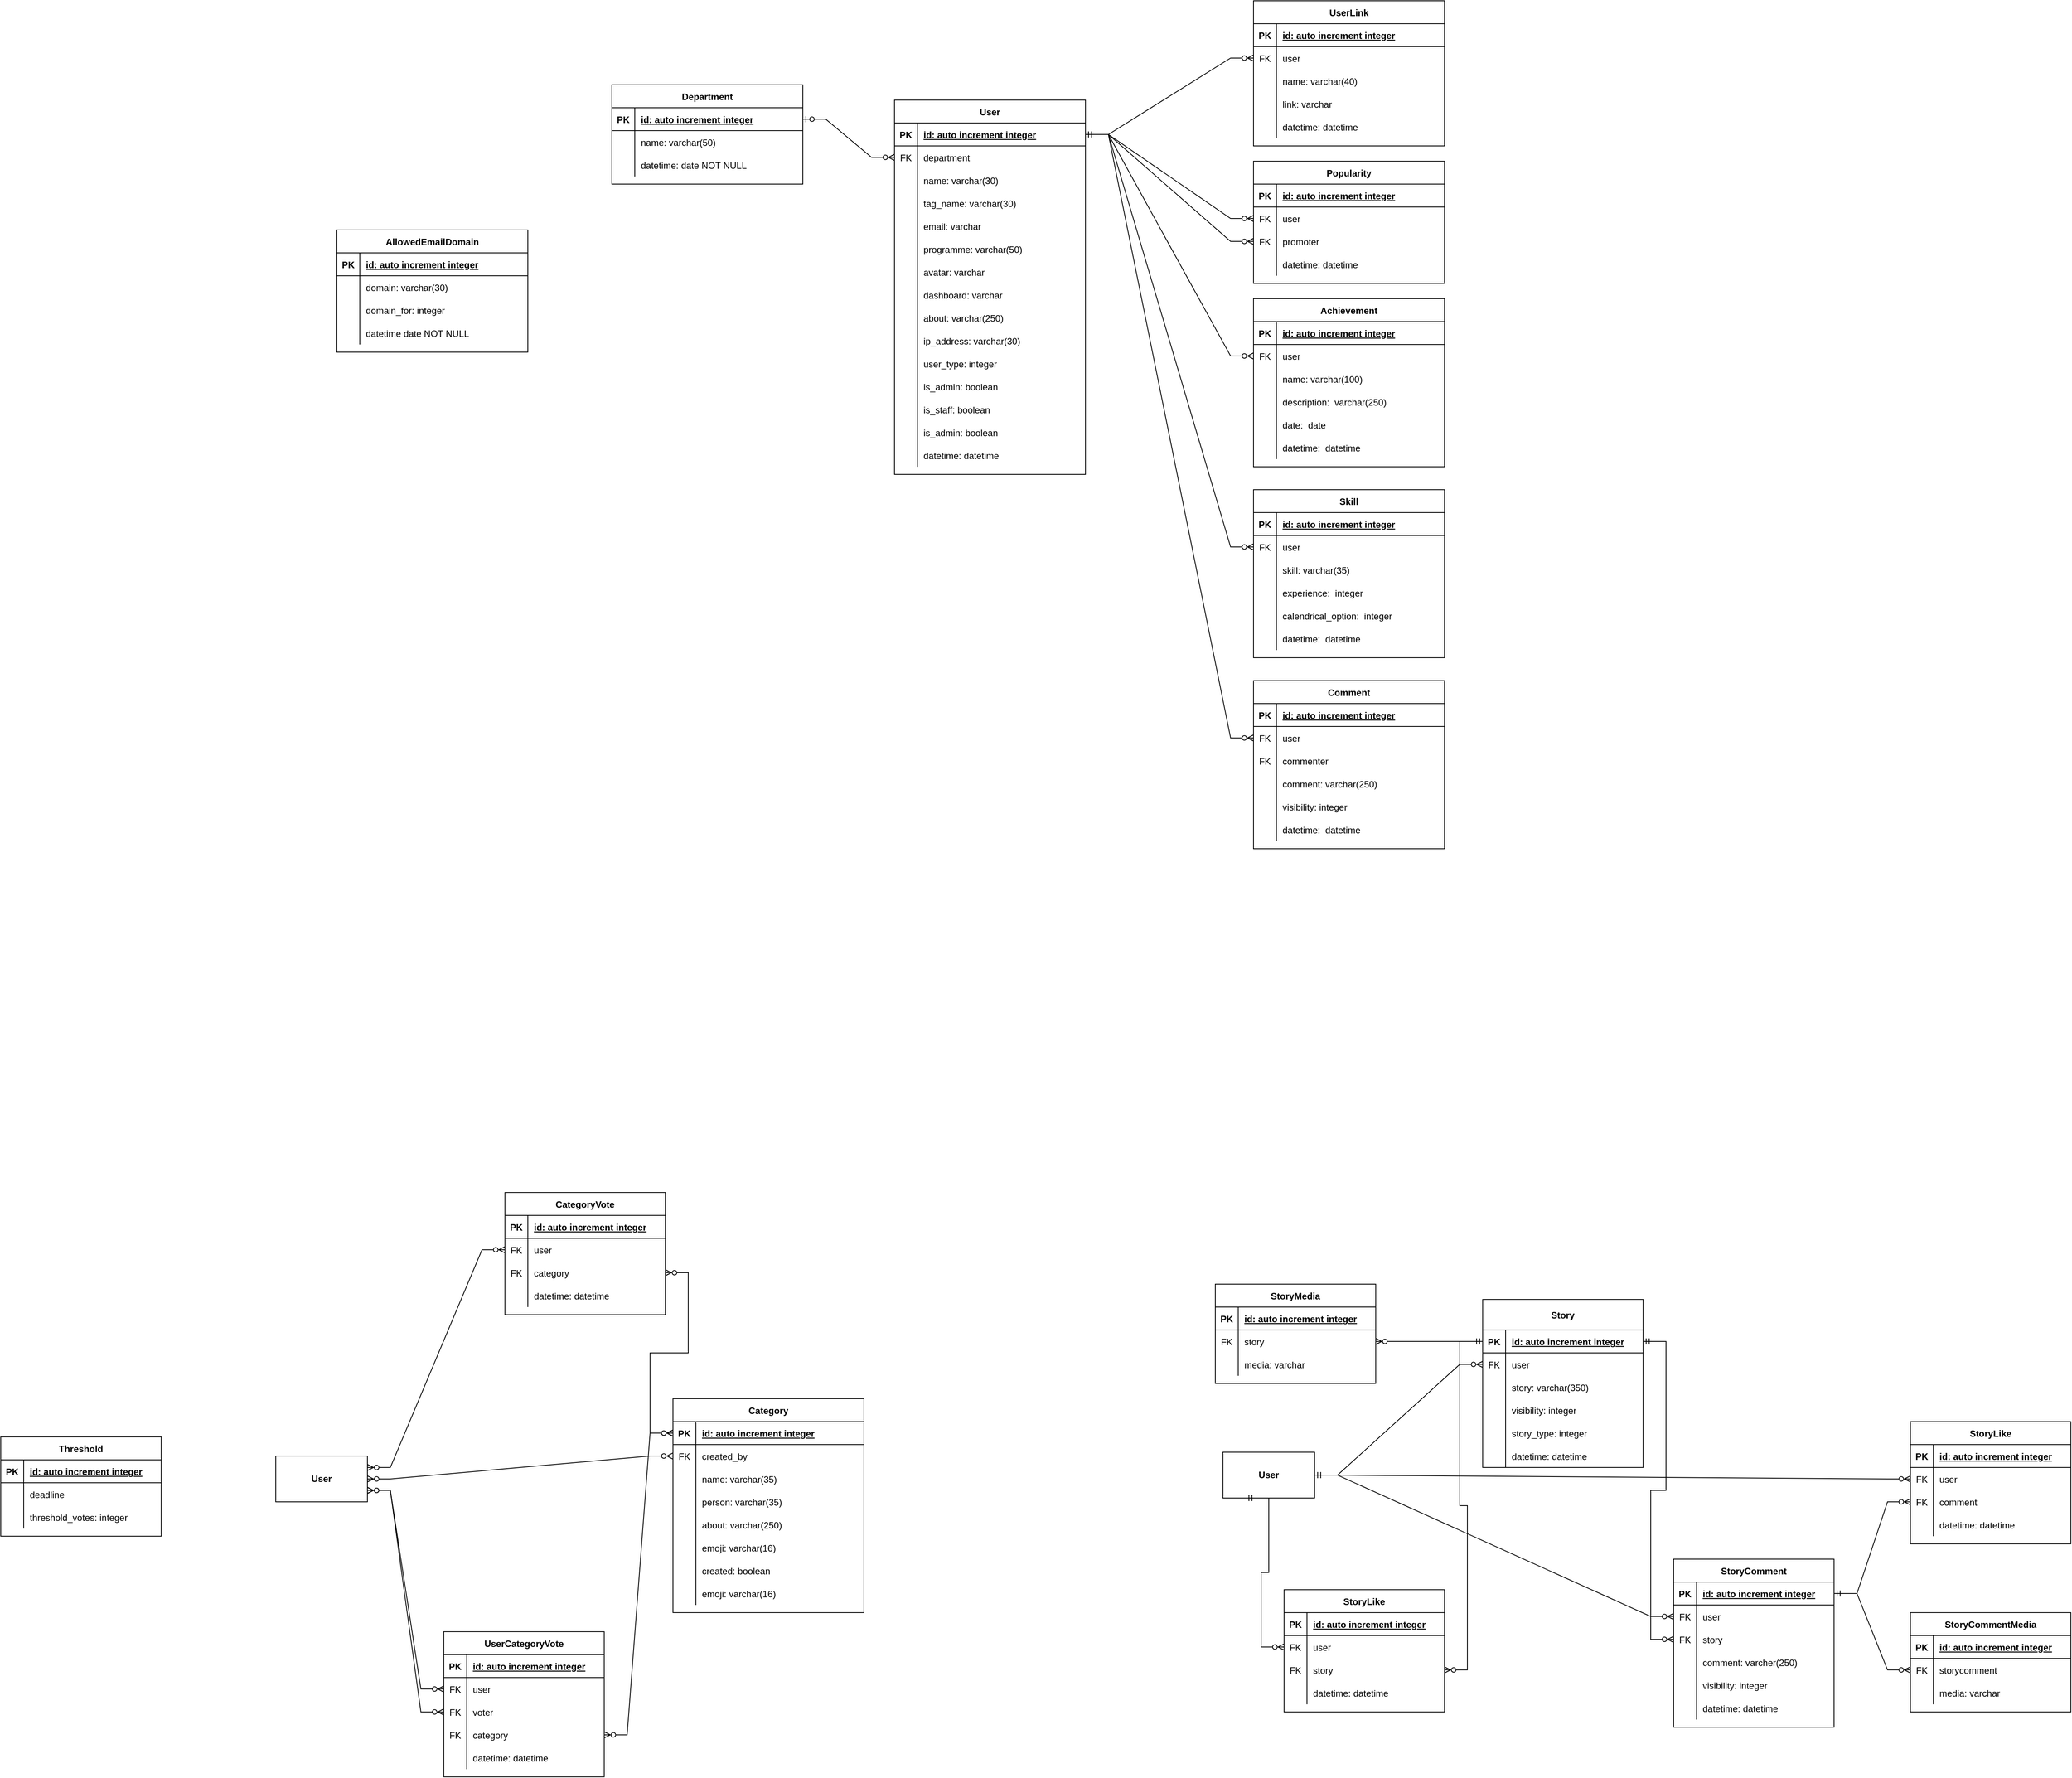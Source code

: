 <mxfile version="20.2.8" type="device"><diagram id="R2lEEEUBdFMjLlhIrx00" name="Page-1"><mxGraphModel dx="6440" dy="3793" grid="1" gridSize="10" guides="1" tooltips="1" connect="1" arrows="1" fold="1" page="1" pageScale="1" pageWidth="850" pageHeight="1100" math="0" shadow="0" extFonts="Permanent Marker^https://fonts.googleapis.com/css?family=Permanent+Marker"><root><mxCell id="0"/><mxCell id="1" parent="0"/><mxCell id="C-vyLk0tnHw3VtMMgP7b-2" value="Department" style="shape=table;startSize=30;container=1;collapsible=1;childLayout=tableLayout;fixedRows=1;rowLines=0;fontStyle=1;align=center;resizeLast=1;" parent="1" vertex="1"><mxGeometry x="-480" y="-470" width="250" height="130" as="geometry"/></mxCell><mxCell id="C-vyLk0tnHw3VtMMgP7b-3" value="" style="shape=partialRectangle;collapsible=0;dropTarget=0;pointerEvents=0;fillColor=none;points=[[0,0.5],[1,0.5]];portConstraint=eastwest;top=0;left=0;right=0;bottom=1;" parent="C-vyLk0tnHw3VtMMgP7b-2" vertex="1"><mxGeometry y="30" width="250" height="30" as="geometry"/></mxCell><mxCell id="C-vyLk0tnHw3VtMMgP7b-4" value="PK" style="shape=partialRectangle;overflow=hidden;connectable=0;fillColor=none;top=0;left=0;bottom=0;right=0;fontStyle=1;" parent="C-vyLk0tnHw3VtMMgP7b-3" vertex="1"><mxGeometry width="30" height="30" as="geometry"><mxRectangle width="30" height="30" as="alternateBounds"/></mxGeometry></mxCell><mxCell id="C-vyLk0tnHw3VtMMgP7b-5" value="id: auto increment integer" style="shape=partialRectangle;overflow=hidden;connectable=0;fillColor=none;top=0;left=0;bottom=0;right=0;align=left;spacingLeft=6;fontStyle=5;" parent="C-vyLk0tnHw3VtMMgP7b-3" vertex="1"><mxGeometry x="30" width="220" height="30" as="geometry"><mxRectangle width="220" height="30" as="alternateBounds"/></mxGeometry></mxCell><mxCell id="C-vyLk0tnHw3VtMMgP7b-6" value="" style="shape=partialRectangle;collapsible=0;dropTarget=0;pointerEvents=0;fillColor=none;points=[[0,0.5],[1,0.5]];portConstraint=eastwest;top=0;left=0;right=0;bottom=0;" parent="C-vyLk0tnHw3VtMMgP7b-2" vertex="1"><mxGeometry y="60" width="250" height="30" as="geometry"/></mxCell><mxCell id="C-vyLk0tnHw3VtMMgP7b-7" value="" style="shape=partialRectangle;overflow=hidden;connectable=0;fillColor=none;top=0;left=0;bottom=0;right=0;" parent="C-vyLk0tnHw3VtMMgP7b-6" vertex="1"><mxGeometry width="30" height="30" as="geometry"><mxRectangle width="30" height="30" as="alternateBounds"/></mxGeometry></mxCell><mxCell id="C-vyLk0tnHw3VtMMgP7b-8" value="name: varchar(50)" style="shape=partialRectangle;overflow=hidden;connectable=0;fillColor=none;top=0;left=0;bottom=0;right=0;align=left;spacingLeft=6;" parent="C-vyLk0tnHw3VtMMgP7b-6" vertex="1"><mxGeometry x="30" width="220" height="30" as="geometry"><mxRectangle width="220" height="30" as="alternateBounds"/></mxGeometry></mxCell><mxCell id="C-vyLk0tnHw3VtMMgP7b-9" value="" style="shape=partialRectangle;collapsible=0;dropTarget=0;pointerEvents=0;fillColor=none;points=[[0,0.5],[1,0.5]];portConstraint=eastwest;top=0;left=0;right=0;bottom=0;" parent="C-vyLk0tnHw3VtMMgP7b-2" vertex="1"><mxGeometry y="90" width="250" height="30" as="geometry"/></mxCell><mxCell id="C-vyLk0tnHw3VtMMgP7b-10" value="" style="shape=partialRectangle;overflow=hidden;connectable=0;fillColor=none;top=0;left=0;bottom=0;right=0;" parent="C-vyLk0tnHw3VtMMgP7b-9" vertex="1"><mxGeometry width="30" height="30" as="geometry"><mxRectangle width="30" height="30" as="alternateBounds"/></mxGeometry></mxCell><mxCell id="C-vyLk0tnHw3VtMMgP7b-11" value="datetime: date NOT NULL" style="shape=partialRectangle;overflow=hidden;connectable=0;fillColor=none;top=0;left=0;bottom=0;right=0;align=left;spacingLeft=6;" parent="C-vyLk0tnHw3VtMMgP7b-9" vertex="1"><mxGeometry x="30" width="220" height="30" as="geometry"><mxRectangle width="220" height="30" as="alternateBounds"/></mxGeometry></mxCell><mxCell id="OPkx1IF_pe-Y6KrOp1wk-1" value="AllowedEmailDomain" style="shape=table;startSize=30;container=1;collapsible=1;childLayout=tableLayout;fixedRows=1;rowLines=0;fontStyle=1;align=center;resizeLast=1;" parent="1" vertex="1"><mxGeometry x="-840" y="-280" width="250" height="160" as="geometry"/></mxCell><mxCell id="OPkx1IF_pe-Y6KrOp1wk-2" value="" style="shape=partialRectangle;collapsible=0;dropTarget=0;pointerEvents=0;fillColor=none;points=[[0,0.5],[1,0.5]];portConstraint=eastwest;top=0;left=0;right=0;bottom=1;" parent="OPkx1IF_pe-Y6KrOp1wk-1" vertex="1"><mxGeometry y="30" width="250" height="30" as="geometry"/></mxCell><mxCell id="OPkx1IF_pe-Y6KrOp1wk-3" value="PK" style="shape=partialRectangle;overflow=hidden;connectable=0;fillColor=none;top=0;left=0;bottom=0;right=0;fontStyle=1;" parent="OPkx1IF_pe-Y6KrOp1wk-2" vertex="1"><mxGeometry width="30" height="30" as="geometry"><mxRectangle width="30" height="30" as="alternateBounds"/></mxGeometry></mxCell><mxCell id="OPkx1IF_pe-Y6KrOp1wk-4" value="id: auto increment integer" style="shape=partialRectangle;overflow=hidden;connectable=0;fillColor=none;top=0;left=0;bottom=0;right=0;align=left;spacingLeft=6;fontStyle=5;" parent="OPkx1IF_pe-Y6KrOp1wk-2" vertex="1"><mxGeometry x="30" width="220" height="30" as="geometry"><mxRectangle width="220" height="30" as="alternateBounds"/></mxGeometry></mxCell><mxCell id="OPkx1IF_pe-Y6KrOp1wk-5" value="" style="shape=partialRectangle;collapsible=0;dropTarget=0;pointerEvents=0;fillColor=none;points=[[0,0.5],[1,0.5]];portConstraint=eastwest;top=0;left=0;right=0;bottom=0;" parent="OPkx1IF_pe-Y6KrOp1wk-1" vertex="1"><mxGeometry y="60" width="250" height="30" as="geometry"/></mxCell><mxCell id="OPkx1IF_pe-Y6KrOp1wk-6" value="" style="shape=partialRectangle;overflow=hidden;connectable=0;fillColor=none;top=0;left=0;bottom=0;right=0;" parent="OPkx1IF_pe-Y6KrOp1wk-5" vertex="1"><mxGeometry width="30" height="30" as="geometry"><mxRectangle width="30" height="30" as="alternateBounds"/></mxGeometry></mxCell><mxCell id="OPkx1IF_pe-Y6KrOp1wk-7" value="domain: varchar(30)" style="shape=partialRectangle;overflow=hidden;connectable=0;fillColor=none;top=0;left=0;bottom=0;right=0;align=left;spacingLeft=6;" parent="OPkx1IF_pe-Y6KrOp1wk-5" vertex="1"><mxGeometry x="30" width="220" height="30" as="geometry"><mxRectangle width="220" height="30" as="alternateBounds"/></mxGeometry></mxCell><mxCell id="OPkx1IF_pe-Y6KrOp1wk-11" value="" style="shape=partialRectangle;collapsible=0;dropTarget=0;pointerEvents=0;fillColor=none;points=[[0,0.5],[1,0.5]];portConstraint=eastwest;top=0;left=0;right=0;bottom=0;" parent="OPkx1IF_pe-Y6KrOp1wk-1" vertex="1"><mxGeometry y="90" width="250" height="30" as="geometry"/></mxCell><mxCell id="OPkx1IF_pe-Y6KrOp1wk-12" value="" style="shape=partialRectangle;overflow=hidden;connectable=0;fillColor=none;top=0;left=0;bottom=0;right=0;" parent="OPkx1IF_pe-Y6KrOp1wk-11" vertex="1"><mxGeometry width="30" height="30" as="geometry"><mxRectangle width="30" height="30" as="alternateBounds"/></mxGeometry></mxCell><mxCell id="OPkx1IF_pe-Y6KrOp1wk-13" value="domain_for: integer" style="shape=partialRectangle;overflow=hidden;connectable=0;fillColor=none;top=0;left=0;bottom=0;right=0;align=left;spacingLeft=6;" parent="OPkx1IF_pe-Y6KrOp1wk-11" vertex="1"><mxGeometry x="30" width="220" height="30" as="geometry"><mxRectangle width="220" height="30" as="alternateBounds"/></mxGeometry></mxCell><mxCell id="OPkx1IF_pe-Y6KrOp1wk-8" value="" style="shape=partialRectangle;collapsible=0;dropTarget=0;pointerEvents=0;fillColor=none;points=[[0,0.5],[1,0.5]];portConstraint=eastwest;top=0;left=0;right=0;bottom=0;" parent="OPkx1IF_pe-Y6KrOp1wk-1" vertex="1"><mxGeometry y="120" width="250" height="30" as="geometry"/></mxCell><mxCell id="OPkx1IF_pe-Y6KrOp1wk-9" value="" style="shape=partialRectangle;overflow=hidden;connectable=0;fillColor=none;top=0;left=0;bottom=0;right=0;" parent="OPkx1IF_pe-Y6KrOp1wk-8" vertex="1"><mxGeometry width="30" height="30" as="geometry"><mxRectangle width="30" height="30" as="alternateBounds"/></mxGeometry></mxCell><mxCell id="OPkx1IF_pe-Y6KrOp1wk-10" value="datetime date NOT NULL" style="shape=partialRectangle;overflow=hidden;connectable=0;fillColor=none;top=0;left=0;bottom=0;right=0;align=left;spacingLeft=6;" parent="OPkx1IF_pe-Y6KrOp1wk-8" vertex="1"><mxGeometry x="30" width="220" height="30" as="geometry"><mxRectangle width="220" height="30" as="alternateBounds"/></mxGeometry></mxCell><mxCell id="OPkx1IF_pe-Y6KrOp1wk-14" value="User" style="shape=table;startSize=30;container=1;collapsible=1;childLayout=tableLayout;fixedRows=1;rowLines=0;fontStyle=1;align=center;resizeLast=1;" parent="1" vertex="1"><mxGeometry x="-110" y="-450" width="250" height="490" as="geometry"/></mxCell><mxCell id="OPkx1IF_pe-Y6KrOp1wk-15" value="" style="shape=partialRectangle;collapsible=0;dropTarget=0;pointerEvents=0;fillColor=none;points=[[0,0.5],[1,0.5]];portConstraint=eastwest;top=0;left=0;right=0;bottom=1;" parent="OPkx1IF_pe-Y6KrOp1wk-14" vertex="1"><mxGeometry y="30" width="250" height="30" as="geometry"/></mxCell><mxCell id="OPkx1IF_pe-Y6KrOp1wk-16" value="PK" style="shape=partialRectangle;overflow=hidden;connectable=0;fillColor=none;top=0;left=0;bottom=0;right=0;fontStyle=1;" parent="OPkx1IF_pe-Y6KrOp1wk-15" vertex="1"><mxGeometry width="30" height="30" as="geometry"><mxRectangle width="30" height="30" as="alternateBounds"/></mxGeometry></mxCell><mxCell id="OPkx1IF_pe-Y6KrOp1wk-17" value="id: auto increment integer" style="shape=partialRectangle;overflow=hidden;connectable=0;fillColor=none;top=0;left=0;bottom=0;right=0;align=left;spacingLeft=6;fontStyle=5;" parent="OPkx1IF_pe-Y6KrOp1wk-15" vertex="1"><mxGeometry x="30" width="220" height="30" as="geometry"><mxRectangle width="220" height="30" as="alternateBounds"/></mxGeometry></mxCell><mxCell id="OPkx1IF_pe-Y6KrOp1wk-45" value="" style="shape=partialRectangle;collapsible=0;dropTarget=0;pointerEvents=0;fillColor=none;points=[[0,0.5],[1,0.5]];portConstraint=eastwest;top=0;left=0;right=0;bottom=0;" parent="OPkx1IF_pe-Y6KrOp1wk-14" vertex="1"><mxGeometry y="60" width="250" height="30" as="geometry"/></mxCell><mxCell id="OPkx1IF_pe-Y6KrOp1wk-46" value="FK" style="shape=partialRectangle;overflow=hidden;connectable=0;fillColor=none;top=0;left=0;bottom=0;right=0;" parent="OPkx1IF_pe-Y6KrOp1wk-45" vertex="1"><mxGeometry width="30" height="30" as="geometry"><mxRectangle width="30" height="30" as="alternateBounds"/></mxGeometry></mxCell><mxCell id="OPkx1IF_pe-Y6KrOp1wk-47" value="department" style="shape=partialRectangle;overflow=hidden;connectable=0;fillColor=none;top=0;left=0;bottom=0;right=0;align=left;spacingLeft=6;" parent="OPkx1IF_pe-Y6KrOp1wk-45" vertex="1"><mxGeometry x="30" width="220" height="30" as="geometry"><mxRectangle width="220" height="30" as="alternateBounds"/></mxGeometry></mxCell><mxCell id="OPkx1IF_pe-Y6KrOp1wk-18" value="" style="shape=partialRectangle;collapsible=0;dropTarget=0;pointerEvents=0;fillColor=none;points=[[0,0.5],[1,0.5]];portConstraint=eastwest;top=0;left=0;right=0;bottom=0;" parent="OPkx1IF_pe-Y6KrOp1wk-14" vertex="1"><mxGeometry y="90" width="250" height="30" as="geometry"/></mxCell><mxCell id="OPkx1IF_pe-Y6KrOp1wk-19" value="" style="shape=partialRectangle;overflow=hidden;connectable=0;fillColor=none;top=0;left=0;bottom=0;right=0;" parent="OPkx1IF_pe-Y6KrOp1wk-18" vertex="1"><mxGeometry width="30" height="30" as="geometry"><mxRectangle width="30" height="30" as="alternateBounds"/></mxGeometry></mxCell><mxCell id="OPkx1IF_pe-Y6KrOp1wk-20" value="name: varchar(30)" style="shape=partialRectangle;overflow=hidden;connectable=0;fillColor=none;top=0;left=0;bottom=0;right=0;align=left;spacingLeft=6;" parent="OPkx1IF_pe-Y6KrOp1wk-18" vertex="1"><mxGeometry x="30" width="220" height="30" as="geometry"><mxRectangle width="220" height="30" as="alternateBounds"/></mxGeometry></mxCell><mxCell id="OPkx1IF_pe-Y6KrOp1wk-21" value="" style="shape=partialRectangle;collapsible=0;dropTarget=0;pointerEvents=0;fillColor=none;points=[[0,0.5],[1,0.5]];portConstraint=eastwest;top=0;left=0;right=0;bottom=0;" parent="OPkx1IF_pe-Y6KrOp1wk-14" vertex="1"><mxGeometry y="120" width="250" height="30" as="geometry"/></mxCell><mxCell id="OPkx1IF_pe-Y6KrOp1wk-22" value="" style="shape=partialRectangle;overflow=hidden;connectable=0;fillColor=none;top=0;left=0;bottom=0;right=0;" parent="OPkx1IF_pe-Y6KrOp1wk-21" vertex="1"><mxGeometry width="30" height="30" as="geometry"><mxRectangle width="30" height="30" as="alternateBounds"/></mxGeometry></mxCell><mxCell id="OPkx1IF_pe-Y6KrOp1wk-23" value="tag_name: varchar(30)" style="shape=partialRectangle;overflow=hidden;connectable=0;fillColor=none;top=0;left=0;bottom=0;right=0;align=left;spacingLeft=6;" parent="OPkx1IF_pe-Y6KrOp1wk-21" vertex="1"><mxGeometry x="30" width="220" height="30" as="geometry"><mxRectangle width="220" height="30" as="alternateBounds"/></mxGeometry></mxCell><mxCell id="OPkx1IF_pe-Y6KrOp1wk-27" value="" style="shape=partialRectangle;collapsible=0;dropTarget=0;pointerEvents=0;fillColor=none;points=[[0,0.5],[1,0.5]];portConstraint=eastwest;top=0;left=0;right=0;bottom=0;" parent="OPkx1IF_pe-Y6KrOp1wk-14" vertex="1"><mxGeometry y="150" width="250" height="30" as="geometry"/></mxCell><mxCell id="OPkx1IF_pe-Y6KrOp1wk-28" value="" style="shape=partialRectangle;overflow=hidden;connectable=0;fillColor=none;top=0;left=0;bottom=0;right=0;" parent="OPkx1IF_pe-Y6KrOp1wk-27" vertex="1"><mxGeometry width="30" height="30" as="geometry"><mxRectangle width="30" height="30" as="alternateBounds"/></mxGeometry></mxCell><mxCell id="OPkx1IF_pe-Y6KrOp1wk-29" value="email: varchar" style="shape=partialRectangle;overflow=hidden;connectable=0;fillColor=none;top=0;left=0;bottom=0;right=0;align=left;spacingLeft=6;" parent="OPkx1IF_pe-Y6KrOp1wk-27" vertex="1"><mxGeometry x="30" width="220" height="30" as="geometry"><mxRectangle width="220" height="30" as="alternateBounds"/></mxGeometry></mxCell><mxCell id="OPkx1IF_pe-Y6KrOp1wk-24" value="" style="shape=partialRectangle;collapsible=0;dropTarget=0;pointerEvents=0;fillColor=none;points=[[0,0.5],[1,0.5]];portConstraint=eastwest;top=0;left=0;right=0;bottom=0;" parent="OPkx1IF_pe-Y6KrOp1wk-14" vertex="1"><mxGeometry y="180" width="250" height="30" as="geometry"/></mxCell><mxCell id="OPkx1IF_pe-Y6KrOp1wk-25" value="" style="shape=partialRectangle;overflow=hidden;connectable=0;fillColor=none;top=0;left=0;bottom=0;right=0;" parent="OPkx1IF_pe-Y6KrOp1wk-24" vertex="1"><mxGeometry width="30" height="30" as="geometry"><mxRectangle width="30" height="30" as="alternateBounds"/></mxGeometry></mxCell><mxCell id="OPkx1IF_pe-Y6KrOp1wk-26" value="programme: varchar(50)" style="shape=partialRectangle;overflow=hidden;connectable=0;fillColor=none;top=0;left=0;bottom=0;right=0;align=left;spacingLeft=6;" parent="OPkx1IF_pe-Y6KrOp1wk-24" vertex="1"><mxGeometry x="30" width="220" height="30" as="geometry"><mxRectangle width="220" height="30" as="alternateBounds"/></mxGeometry></mxCell><mxCell id="OPkx1IF_pe-Y6KrOp1wk-30" value="" style="shape=partialRectangle;collapsible=0;dropTarget=0;pointerEvents=0;fillColor=none;points=[[0,0.5],[1,0.5]];portConstraint=eastwest;top=0;left=0;right=0;bottom=0;" parent="OPkx1IF_pe-Y6KrOp1wk-14" vertex="1"><mxGeometry y="210" width="250" height="30" as="geometry"/></mxCell><mxCell id="OPkx1IF_pe-Y6KrOp1wk-31" value="" style="shape=partialRectangle;overflow=hidden;connectable=0;fillColor=none;top=0;left=0;bottom=0;right=0;" parent="OPkx1IF_pe-Y6KrOp1wk-30" vertex="1"><mxGeometry width="30" height="30" as="geometry"><mxRectangle width="30" height="30" as="alternateBounds"/></mxGeometry></mxCell><mxCell id="OPkx1IF_pe-Y6KrOp1wk-32" value="avatar: varchar" style="shape=partialRectangle;overflow=hidden;connectable=0;fillColor=none;top=0;left=0;bottom=0;right=0;align=left;spacingLeft=6;" parent="OPkx1IF_pe-Y6KrOp1wk-30" vertex="1"><mxGeometry x="30" width="220" height="30" as="geometry"><mxRectangle width="220" height="30" as="alternateBounds"/></mxGeometry></mxCell><mxCell id="OPkx1IF_pe-Y6KrOp1wk-33" value="" style="shape=partialRectangle;collapsible=0;dropTarget=0;pointerEvents=0;fillColor=none;points=[[0,0.5],[1,0.5]];portConstraint=eastwest;top=0;left=0;right=0;bottom=0;" parent="OPkx1IF_pe-Y6KrOp1wk-14" vertex="1"><mxGeometry y="240" width="250" height="30" as="geometry"/></mxCell><mxCell id="OPkx1IF_pe-Y6KrOp1wk-34" value="" style="shape=partialRectangle;overflow=hidden;connectable=0;fillColor=none;top=0;left=0;bottom=0;right=0;" parent="OPkx1IF_pe-Y6KrOp1wk-33" vertex="1"><mxGeometry width="30" height="30" as="geometry"><mxRectangle width="30" height="30" as="alternateBounds"/></mxGeometry></mxCell><mxCell id="OPkx1IF_pe-Y6KrOp1wk-35" value="dashboard: varchar" style="shape=partialRectangle;overflow=hidden;connectable=0;fillColor=none;top=0;left=0;bottom=0;right=0;align=left;spacingLeft=6;" parent="OPkx1IF_pe-Y6KrOp1wk-33" vertex="1"><mxGeometry x="30" width="220" height="30" as="geometry"><mxRectangle width="220" height="30" as="alternateBounds"/></mxGeometry></mxCell><mxCell id="OPkx1IF_pe-Y6KrOp1wk-36" value="" style="shape=partialRectangle;collapsible=0;dropTarget=0;pointerEvents=0;fillColor=none;points=[[0,0.5],[1,0.5]];portConstraint=eastwest;top=0;left=0;right=0;bottom=0;" parent="OPkx1IF_pe-Y6KrOp1wk-14" vertex="1"><mxGeometry y="270" width="250" height="30" as="geometry"/></mxCell><mxCell id="OPkx1IF_pe-Y6KrOp1wk-37" value="" style="shape=partialRectangle;overflow=hidden;connectable=0;fillColor=none;top=0;left=0;bottom=0;right=0;" parent="OPkx1IF_pe-Y6KrOp1wk-36" vertex="1"><mxGeometry width="30" height="30" as="geometry"><mxRectangle width="30" height="30" as="alternateBounds"/></mxGeometry></mxCell><mxCell id="OPkx1IF_pe-Y6KrOp1wk-38" value="about: varchar(250)" style="shape=partialRectangle;overflow=hidden;connectable=0;fillColor=none;top=0;left=0;bottom=0;right=0;align=left;spacingLeft=6;" parent="OPkx1IF_pe-Y6KrOp1wk-36" vertex="1"><mxGeometry x="30" width="220" height="30" as="geometry"><mxRectangle width="220" height="30" as="alternateBounds"/></mxGeometry></mxCell><mxCell id="OPkx1IF_pe-Y6KrOp1wk-39" value="" style="shape=partialRectangle;collapsible=0;dropTarget=0;pointerEvents=0;fillColor=none;points=[[0,0.5],[1,0.5]];portConstraint=eastwest;top=0;left=0;right=0;bottom=0;" parent="OPkx1IF_pe-Y6KrOp1wk-14" vertex="1"><mxGeometry y="300" width="250" height="30" as="geometry"/></mxCell><mxCell id="OPkx1IF_pe-Y6KrOp1wk-40" value="" style="shape=partialRectangle;overflow=hidden;connectable=0;fillColor=none;top=0;left=0;bottom=0;right=0;" parent="OPkx1IF_pe-Y6KrOp1wk-39" vertex="1"><mxGeometry width="30" height="30" as="geometry"><mxRectangle width="30" height="30" as="alternateBounds"/></mxGeometry></mxCell><mxCell id="OPkx1IF_pe-Y6KrOp1wk-41" value="ip_address: varchar(30)" style="shape=partialRectangle;overflow=hidden;connectable=0;fillColor=none;top=0;left=0;bottom=0;right=0;align=left;spacingLeft=6;" parent="OPkx1IF_pe-Y6KrOp1wk-39" vertex="1"><mxGeometry x="30" width="220" height="30" as="geometry"><mxRectangle width="220" height="30" as="alternateBounds"/></mxGeometry></mxCell><mxCell id="OPkx1IF_pe-Y6KrOp1wk-42" value="" style="shape=partialRectangle;collapsible=0;dropTarget=0;pointerEvents=0;fillColor=none;points=[[0,0.5],[1,0.5]];portConstraint=eastwest;top=0;left=0;right=0;bottom=0;" parent="OPkx1IF_pe-Y6KrOp1wk-14" vertex="1"><mxGeometry y="330" width="250" height="30" as="geometry"/></mxCell><mxCell id="OPkx1IF_pe-Y6KrOp1wk-43" value="" style="shape=partialRectangle;overflow=hidden;connectable=0;fillColor=none;top=0;left=0;bottom=0;right=0;" parent="OPkx1IF_pe-Y6KrOp1wk-42" vertex="1"><mxGeometry width="30" height="30" as="geometry"><mxRectangle width="30" height="30" as="alternateBounds"/></mxGeometry></mxCell><mxCell id="OPkx1IF_pe-Y6KrOp1wk-44" value="user_type: integer" style="shape=partialRectangle;overflow=hidden;connectable=0;fillColor=none;top=0;left=0;bottom=0;right=0;align=left;spacingLeft=6;" parent="OPkx1IF_pe-Y6KrOp1wk-42" vertex="1"><mxGeometry x="30" width="220" height="30" as="geometry"><mxRectangle width="220" height="30" as="alternateBounds"/></mxGeometry></mxCell><mxCell id="OPkx1IF_pe-Y6KrOp1wk-49" value="" style="shape=partialRectangle;collapsible=0;dropTarget=0;pointerEvents=0;fillColor=none;points=[[0,0.5],[1,0.5]];portConstraint=eastwest;top=0;left=0;right=0;bottom=0;" parent="OPkx1IF_pe-Y6KrOp1wk-14" vertex="1"><mxGeometry y="360" width="250" height="30" as="geometry"/></mxCell><mxCell id="OPkx1IF_pe-Y6KrOp1wk-50" value="" style="shape=partialRectangle;overflow=hidden;connectable=0;fillColor=none;top=0;left=0;bottom=0;right=0;" parent="OPkx1IF_pe-Y6KrOp1wk-49" vertex="1"><mxGeometry width="30" height="30" as="geometry"><mxRectangle width="30" height="30" as="alternateBounds"/></mxGeometry></mxCell><mxCell id="OPkx1IF_pe-Y6KrOp1wk-51" value="is_admin: boolean" style="shape=partialRectangle;overflow=hidden;connectable=0;fillColor=none;top=0;left=0;bottom=0;right=0;align=left;spacingLeft=6;" parent="OPkx1IF_pe-Y6KrOp1wk-49" vertex="1"><mxGeometry x="30" width="220" height="30" as="geometry"><mxRectangle width="220" height="30" as="alternateBounds"/></mxGeometry></mxCell><mxCell id="OPkx1IF_pe-Y6KrOp1wk-52" value="" style="shape=partialRectangle;collapsible=0;dropTarget=0;pointerEvents=0;fillColor=none;points=[[0,0.5],[1,0.5]];portConstraint=eastwest;top=0;left=0;right=0;bottom=0;" parent="OPkx1IF_pe-Y6KrOp1wk-14" vertex="1"><mxGeometry y="390" width="250" height="30" as="geometry"/></mxCell><mxCell id="OPkx1IF_pe-Y6KrOp1wk-53" value="" style="shape=partialRectangle;overflow=hidden;connectable=0;fillColor=none;top=0;left=0;bottom=0;right=0;" parent="OPkx1IF_pe-Y6KrOp1wk-52" vertex="1"><mxGeometry width="30" height="30" as="geometry"><mxRectangle width="30" height="30" as="alternateBounds"/></mxGeometry></mxCell><mxCell id="OPkx1IF_pe-Y6KrOp1wk-54" value="is_staff: boolean" style="shape=partialRectangle;overflow=hidden;connectable=0;fillColor=none;top=0;left=0;bottom=0;right=0;align=left;spacingLeft=6;" parent="OPkx1IF_pe-Y6KrOp1wk-52" vertex="1"><mxGeometry x="30" width="220" height="30" as="geometry"><mxRectangle width="220" height="30" as="alternateBounds"/></mxGeometry></mxCell><mxCell id="OPkx1IF_pe-Y6KrOp1wk-55" value="" style="shape=partialRectangle;collapsible=0;dropTarget=0;pointerEvents=0;fillColor=none;points=[[0,0.5],[1,0.5]];portConstraint=eastwest;top=0;left=0;right=0;bottom=0;" parent="OPkx1IF_pe-Y6KrOp1wk-14" vertex="1"><mxGeometry y="420" width="250" height="30" as="geometry"/></mxCell><mxCell id="OPkx1IF_pe-Y6KrOp1wk-56" value="" style="shape=partialRectangle;overflow=hidden;connectable=0;fillColor=none;top=0;left=0;bottom=0;right=0;" parent="OPkx1IF_pe-Y6KrOp1wk-55" vertex="1"><mxGeometry width="30" height="30" as="geometry"><mxRectangle width="30" height="30" as="alternateBounds"/></mxGeometry></mxCell><mxCell id="OPkx1IF_pe-Y6KrOp1wk-57" value="is_admin: boolean" style="shape=partialRectangle;overflow=hidden;connectable=0;fillColor=none;top=0;left=0;bottom=0;right=0;align=left;spacingLeft=6;" parent="OPkx1IF_pe-Y6KrOp1wk-55" vertex="1"><mxGeometry x="30" width="220" height="30" as="geometry"><mxRectangle width="220" height="30" as="alternateBounds"/></mxGeometry></mxCell><mxCell id="OPkx1IF_pe-Y6KrOp1wk-58" value="" style="shape=partialRectangle;collapsible=0;dropTarget=0;pointerEvents=0;fillColor=none;points=[[0,0.5],[1,0.5]];portConstraint=eastwest;top=0;left=0;right=0;bottom=0;" parent="OPkx1IF_pe-Y6KrOp1wk-14" vertex="1"><mxGeometry y="450" width="250" height="30" as="geometry"/></mxCell><mxCell id="OPkx1IF_pe-Y6KrOp1wk-59" value="" style="shape=partialRectangle;overflow=hidden;connectable=0;fillColor=none;top=0;left=0;bottom=0;right=0;" parent="OPkx1IF_pe-Y6KrOp1wk-58" vertex="1"><mxGeometry width="30" height="30" as="geometry"><mxRectangle width="30" height="30" as="alternateBounds"/></mxGeometry></mxCell><mxCell id="OPkx1IF_pe-Y6KrOp1wk-60" value="datetime: datetime" style="shape=partialRectangle;overflow=hidden;connectable=0;fillColor=none;top=0;left=0;bottom=0;right=0;align=left;spacingLeft=6;" parent="OPkx1IF_pe-Y6KrOp1wk-58" vertex="1"><mxGeometry x="30" width="220" height="30" as="geometry"><mxRectangle width="220" height="30" as="alternateBounds"/></mxGeometry></mxCell><mxCell id="OPkx1IF_pe-Y6KrOp1wk-48" value="" style="edgeStyle=entityRelationEdgeStyle;fontSize=12;html=1;endArrow=ERzeroToMany;startArrow=ERzeroToOne;rounded=0;entryX=0;entryY=0.5;entryDx=0;entryDy=0;exitX=1;exitY=0.5;exitDx=0;exitDy=0;" parent="1" source="C-vyLk0tnHw3VtMMgP7b-3" target="OPkx1IF_pe-Y6KrOp1wk-45" edge="1"><mxGeometry width="100" height="100" relative="1" as="geometry"><mxPoint x="-230" y="-260" as="sourcePoint"/><mxPoint x="-130" y="-360" as="targetPoint"/></mxGeometry></mxCell><mxCell id="OPkx1IF_pe-Y6KrOp1wk-61" value="UserLink" style="shape=table;startSize=30;container=1;collapsible=1;childLayout=tableLayout;fixedRows=1;rowLines=0;fontStyle=1;align=center;resizeLast=1;" parent="1" vertex="1"><mxGeometry x="360" y="-580" width="250" height="190" as="geometry"/></mxCell><mxCell id="OPkx1IF_pe-Y6KrOp1wk-62" value="" style="shape=partialRectangle;collapsible=0;dropTarget=0;pointerEvents=0;fillColor=none;points=[[0,0.5],[1,0.5]];portConstraint=eastwest;top=0;left=0;right=0;bottom=1;" parent="OPkx1IF_pe-Y6KrOp1wk-61" vertex="1"><mxGeometry y="30" width="250" height="30" as="geometry"/></mxCell><mxCell id="OPkx1IF_pe-Y6KrOp1wk-63" value="PK" style="shape=partialRectangle;overflow=hidden;connectable=0;fillColor=none;top=0;left=0;bottom=0;right=0;fontStyle=1;" parent="OPkx1IF_pe-Y6KrOp1wk-62" vertex="1"><mxGeometry width="30" height="30" as="geometry"><mxRectangle width="30" height="30" as="alternateBounds"/></mxGeometry></mxCell><mxCell id="OPkx1IF_pe-Y6KrOp1wk-64" value="id: auto increment integer" style="shape=partialRectangle;overflow=hidden;connectable=0;fillColor=none;top=0;left=0;bottom=0;right=0;align=left;spacingLeft=6;fontStyle=5;" parent="OPkx1IF_pe-Y6KrOp1wk-62" vertex="1"><mxGeometry x="30" width="220" height="30" as="geometry"><mxRectangle width="220" height="30" as="alternateBounds"/></mxGeometry></mxCell><mxCell id="OPkx1IF_pe-Y6KrOp1wk-65" value="" style="shape=partialRectangle;collapsible=0;dropTarget=0;pointerEvents=0;fillColor=none;points=[[0,0.5],[1,0.5]];portConstraint=eastwest;top=0;left=0;right=0;bottom=0;" parent="OPkx1IF_pe-Y6KrOp1wk-61" vertex="1"><mxGeometry y="60" width="250" height="30" as="geometry"/></mxCell><mxCell id="OPkx1IF_pe-Y6KrOp1wk-66" value="FK" style="shape=partialRectangle;overflow=hidden;connectable=0;fillColor=none;top=0;left=0;bottom=0;right=0;" parent="OPkx1IF_pe-Y6KrOp1wk-65" vertex="1"><mxGeometry width="30" height="30" as="geometry"><mxRectangle width="30" height="30" as="alternateBounds"/></mxGeometry></mxCell><mxCell id="OPkx1IF_pe-Y6KrOp1wk-67" value="user" style="shape=partialRectangle;overflow=hidden;connectable=0;fillColor=none;top=0;left=0;bottom=0;right=0;align=left;spacingLeft=6;" parent="OPkx1IF_pe-Y6KrOp1wk-65" vertex="1"><mxGeometry x="30" width="220" height="30" as="geometry"><mxRectangle width="220" height="30" as="alternateBounds"/></mxGeometry></mxCell><mxCell id="OPkx1IF_pe-Y6KrOp1wk-108" value="" style="shape=partialRectangle;collapsible=0;dropTarget=0;pointerEvents=0;fillColor=none;points=[[0,0.5],[1,0.5]];portConstraint=eastwest;top=0;left=0;right=0;bottom=0;" parent="OPkx1IF_pe-Y6KrOp1wk-61" vertex="1"><mxGeometry y="90" width="250" height="30" as="geometry"/></mxCell><mxCell id="OPkx1IF_pe-Y6KrOp1wk-109" value="" style="shape=partialRectangle;overflow=hidden;connectable=0;fillColor=none;top=0;left=0;bottom=0;right=0;" parent="OPkx1IF_pe-Y6KrOp1wk-108" vertex="1"><mxGeometry width="30" height="30" as="geometry"><mxRectangle width="30" height="30" as="alternateBounds"/></mxGeometry></mxCell><mxCell id="OPkx1IF_pe-Y6KrOp1wk-110" value="name: varchar(40)" style="shape=partialRectangle;overflow=hidden;connectable=0;fillColor=none;top=0;left=0;bottom=0;right=0;align=left;spacingLeft=6;" parent="OPkx1IF_pe-Y6KrOp1wk-108" vertex="1"><mxGeometry x="30" width="220" height="30" as="geometry"><mxRectangle width="220" height="30" as="alternateBounds"/></mxGeometry></mxCell><mxCell id="OPkx1IF_pe-Y6KrOp1wk-111" value="" style="shape=partialRectangle;collapsible=0;dropTarget=0;pointerEvents=0;fillColor=none;points=[[0,0.5],[1,0.5]];portConstraint=eastwest;top=0;left=0;right=0;bottom=0;" parent="OPkx1IF_pe-Y6KrOp1wk-61" vertex="1"><mxGeometry y="120" width="250" height="30" as="geometry"/></mxCell><mxCell id="OPkx1IF_pe-Y6KrOp1wk-112" value="" style="shape=partialRectangle;overflow=hidden;connectable=0;fillColor=none;top=0;left=0;bottom=0;right=0;" parent="OPkx1IF_pe-Y6KrOp1wk-111" vertex="1"><mxGeometry width="30" height="30" as="geometry"><mxRectangle width="30" height="30" as="alternateBounds"/></mxGeometry></mxCell><mxCell id="OPkx1IF_pe-Y6KrOp1wk-113" value="link: varchar" style="shape=partialRectangle;overflow=hidden;connectable=0;fillColor=none;top=0;left=0;bottom=0;right=0;align=left;spacingLeft=6;" parent="OPkx1IF_pe-Y6KrOp1wk-111" vertex="1"><mxGeometry x="30" width="220" height="30" as="geometry"><mxRectangle width="220" height="30" as="alternateBounds"/></mxGeometry></mxCell><mxCell id="OPkx1IF_pe-Y6KrOp1wk-114" value="" style="shape=partialRectangle;collapsible=0;dropTarget=0;pointerEvents=0;fillColor=none;points=[[0,0.5],[1,0.5]];portConstraint=eastwest;top=0;left=0;right=0;bottom=0;" parent="OPkx1IF_pe-Y6KrOp1wk-61" vertex="1"><mxGeometry y="150" width="250" height="30" as="geometry"/></mxCell><mxCell id="OPkx1IF_pe-Y6KrOp1wk-115" value="" style="shape=partialRectangle;overflow=hidden;connectable=0;fillColor=none;top=0;left=0;bottom=0;right=0;" parent="OPkx1IF_pe-Y6KrOp1wk-114" vertex="1"><mxGeometry width="30" height="30" as="geometry"><mxRectangle width="30" height="30" as="alternateBounds"/></mxGeometry></mxCell><mxCell id="OPkx1IF_pe-Y6KrOp1wk-116" value="datetime: datetime" style="shape=partialRectangle;overflow=hidden;connectable=0;fillColor=none;top=0;left=0;bottom=0;right=0;align=left;spacingLeft=6;" parent="OPkx1IF_pe-Y6KrOp1wk-114" vertex="1"><mxGeometry x="30" width="220" height="30" as="geometry"><mxRectangle width="220" height="30" as="alternateBounds"/></mxGeometry></mxCell><mxCell id="OPkx1IF_pe-Y6KrOp1wk-107" value="" style="edgeStyle=entityRelationEdgeStyle;fontSize=12;html=1;endArrow=ERzeroToMany;startArrow=ERmandOne;rounded=0;entryX=0;entryY=0.5;entryDx=0;entryDy=0;exitX=1;exitY=0.5;exitDx=0;exitDy=0;" parent="1" source="OPkx1IF_pe-Y6KrOp1wk-15" target="OPkx1IF_pe-Y6KrOp1wk-65" edge="1"><mxGeometry width="100" height="100" relative="1" as="geometry"><mxPoint x="150" y="-180" as="sourcePoint"/><mxPoint x="250" y="-280" as="targetPoint"/></mxGeometry></mxCell><mxCell id="OPkx1IF_pe-Y6KrOp1wk-117" value="Popularity" style="shape=table;startSize=30;container=1;collapsible=1;childLayout=tableLayout;fixedRows=1;rowLines=0;fontStyle=1;align=center;resizeLast=1;" parent="1" vertex="1"><mxGeometry x="360" y="-370" width="250" height="160" as="geometry"/></mxCell><mxCell id="OPkx1IF_pe-Y6KrOp1wk-118" value="" style="shape=partialRectangle;collapsible=0;dropTarget=0;pointerEvents=0;fillColor=none;points=[[0,0.5],[1,0.5]];portConstraint=eastwest;top=0;left=0;right=0;bottom=1;" parent="OPkx1IF_pe-Y6KrOp1wk-117" vertex="1"><mxGeometry y="30" width="250" height="30" as="geometry"/></mxCell><mxCell id="OPkx1IF_pe-Y6KrOp1wk-119" value="PK" style="shape=partialRectangle;overflow=hidden;connectable=0;fillColor=none;top=0;left=0;bottom=0;right=0;fontStyle=1;" parent="OPkx1IF_pe-Y6KrOp1wk-118" vertex="1"><mxGeometry width="30" height="30" as="geometry"><mxRectangle width="30" height="30" as="alternateBounds"/></mxGeometry></mxCell><mxCell id="OPkx1IF_pe-Y6KrOp1wk-120" value="id: auto increment integer" style="shape=partialRectangle;overflow=hidden;connectable=0;fillColor=none;top=0;left=0;bottom=0;right=0;align=left;spacingLeft=6;fontStyle=5;" parent="OPkx1IF_pe-Y6KrOp1wk-118" vertex="1"><mxGeometry x="30" width="220" height="30" as="geometry"><mxRectangle width="220" height="30" as="alternateBounds"/></mxGeometry></mxCell><mxCell id="OPkx1IF_pe-Y6KrOp1wk-121" value="" style="shape=partialRectangle;collapsible=0;dropTarget=0;pointerEvents=0;fillColor=none;points=[[0,0.5],[1,0.5]];portConstraint=eastwest;top=0;left=0;right=0;bottom=0;" parent="OPkx1IF_pe-Y6KrOp1wk-117" vertex="1"><mxGeometry y="60" width="250" height="30" as="geometry"/></mxCell><mxCell id="OPkx1IF_pe-Y6KrOp1wk-122" value="FK" style="shape=partialRectangle;overflow=hidden;connectable=0;fillColor=none;top=0;left=0;bottom=0;right=0;" parent="OPkx1IF_pe-Y6KrOp1wk-121" vertex="1"><mxGeometry width="30" height="30" as="geometry"><mxRectangle width="30" height="30" as="alternateBounds"/></mxGeometry></mxCell><mxCell id="OPkx1IF_pe-Y6KrOp1wk-123" value="user" style="shape=partialRectangle;overflow=hidden;connectable=0;fillColor=none;top=0;left=0;bottom=0;right=0;align=left;spacingLeft=6;" parent="OPkx1IF_pe-Y6KrOp1wk-121" vertex="1"><mxGeometry x="30" width="220" height="30" as="geometry"><mxRectangle width="220" height="30" as="alternateBounds"/></mxGeometry></mxCell><mxCell id="OPkx1IF_pe-Y6KrOp1wk-124" value="" style="shape=partialRectangle;collapsible=0;dropTarget=0;pointerEvents=0;fillColor=none;points=[[0,0.5],[1,0.5]];portConstraint=eastwest;top=0;left=0;right=0;bottom=0;" parent="OPkx1IF_pe-Y6KrOp1wk-117" vertex="1"><mxGeometry y="90" width="250" height="30" as="geometry"/></mxCell><mxCell id="OPkx1IF_pe-Y6KrOp1wk-125" value="FK" style="shape=partialRectangle;overflow=hidden;connectable=0;fillColor=none;top=0;left=0;bottom=0;right=0;" parent="OPkx1IF_pe-Y6KrOp1wk-124" vertex="1"><mxGeometry width="30" height="30" as="geometry"><mxRectangle width="30" height="30" as="alternateBounds"/></mxGeometry></mxCell><mxCell id="OPkx1IF_pe-Y6KrOp1wk-126" value="promoter" style="shape=partialRectangle;overflow=hidden;connectable=0;fillColor=none;top=0;left=0;bottom=0;right=0;align=left;spacingLeft=6;" parent="OPkx1IF_pe-Y6KrOp1wk-124" vertex="1"><mxGeometry x="30" width="220" height="30" as="geometry"><mxRectangle width="220" height="30" as="alternateBounds"/></mxGeometry></mxCell><mxCell id="OPkx1IF_pe-Y6KrOp1wk-127" value="" style="shape=partialRectangle;collapsible=0;dropTarget=0;pointerEvents=0;fillColor=none;points=[[0,0.5],[1,0.5]];portConstraint=eastwest;top=0;left=0;right=0;bottom=0;" parent="OPkx1IF_pe-Y6KrOp1wk-117" vertex="1"><mxGeometry y="120" width="250" height="30" as="geometry"/></mxCell><mxCell id="OPkx1IF_pe-Y6KrOp1wk-128" value="" style="shape=partialRectangle;overflow=hidden;connectable=0;fillColor=none;top=0;left=0;bottom=0;right=0;" parent="OPkx1IF_pe-Y6KrOp1wk-127" vertex="1"><mxGeometry width="30" height="30" as="geometry"><mxRectangle width="30" height="30" as="alternateBounds"/></mxGeometry></mxCell><mxCell id="OPkx1IF_pe-Y6KrOp1wk-129" value="datetime: datetime" style="shape=partialRectangle;overflow=hidden;connectable=0;fillColor=none;top=0;left=0;bottom=0;right=0;align=left;spacingLeft=6;" parent="OPkx1IF_pe-Y6KrOp1wk-127" vertex="1"><mxGeometry x="30" width="220" height="30" as="geometry"><mxRectangle width="220" height="30" as="alternateBounds"/></mxGeometry></mxCell><mxCell id="OPkx1IF_pe-Y6KrOp1wk-134" value="" style="edgeStyle=entityRelationEdgeStyle;fontSize=12;html=1;endArrow=ERzeroToMany;startArrow=ERmandOne;rounded=0;entryX=0;entryY=0.5;entryDx=0;entryDy=0;exitX=1;exitY=0.5;exitDx=0;exitDy=0;" parent="1" source="OPkx1IF_pe-Y6KrOp1wk-15" target="OPkx1IF_pe-Y6KrOp1wk-121" edge="1"><mxGeometry width="100" height="100" relative="1" as="geometry"><mxPoint x="150" y="-395" as="sourcePoint"/><mxPoint x="370" y="-495" as="targetPoint"/></mxGeometry></mxCell><mxCell id="OPkx1IF_pe-Y6KrOp1wk-135" value="Achievement" style="shape=table;startSize=30;container=1;collapsible=1;childLayout=tableLayout;fixedRows=1;rowLines=0;fontStyle=1;align=center;resizeLast=1;" parent="1" vertex="1"><mxGeometry x="360" y="-190" width="250" height="220" as="geometry"/></mxCell><mxCell id="OPkx1IF_pe-Y6KrOp1wk-136" value="" style="shape=partialRectangle;collapsible=0;dropTarget=0;pointerEvents=0;fillColor=none;points=[[0,0.5],[1,0.5]];portConstraint=eastwest;top=0;left=0;right=0;bottom=1;" parent="OPkx1IF_pe-Y6KrOp1wk-135" vertex="1"><mxGeometry y="30" width="250" height="30" as="geometry"/></mxCell><mxCell id="OPkx1IF_pe-Y6KrOp1wk-137" value="PK" style="shape=partialRectangle;overflow=hidden;connectable=0;fillColor=none;top=0;left=0;bottom=0;right=0;fontStyle=1;" parent="OPkx1IF_pe-Y6KrOp1wk-136" vertex="1"><mxGeometry width="30" height="30" as="geometry"><mxRectangle width="30" height="30" as="alternateBounds"/></mxGeometry></mxCell><mxCell id="OPkx1IF_pe-Y6KrOp1wk-138" value="id: auto increment integer" style="shape=partialRectangle;overflow=hidden;connectable=0;fillColor=none;top=0;left=0;bottom=0;right=0;align=left;spacingLeft=6;fontStyle=5;" parent="OPkx1IF_pe-Y6KrOp1wk-136" vertex="1"><mxGeometry x="30" width="220" height="30" as="geometry"><mxRectangle width="220" height="30" as="alternateBounds"/></mxGeometry></mxCell><mxCell id="OPkx1IF_pe-Y6KrOp1wk-139" value="" style="shape=partialRectangle;collapsible=0;dropTarget=0;pointerEvents=0;fillColor=none;points=[[0,0.5],[1,0.5]];portConstraint=eastwest;top=0;left=0;right=0;bottom=0;" parent="OPkx1IF_pe-Y6KrOp1wk-135" vertex="1"><mxGeometry y="60" width="250" height="30" as="geometry"/></mxCell><mxCell id="OPkx1IF_pe-Y6KrOp1wk-140" value="FK" style="shape=partialRectangle;overflow=hidden;connectable=0;fillColor=none;top=0;left=0;bottom=0;right=0;" parent="OPkx1IF_pe-Y6KrOp1wk-139" vertex="1"><mxGeometry width="30" height="30" as="geometry"><mxRectangle width="30" height="30" as="alternateBounds"/></mxGeometry></mxCell><mxCell id="OPkx1IF_pe-Y6KrOp1wk-141" value="user" style="shape=partialRectangle;overflow=hidden;connectable=0;fillColor=none;top=0;left=0;bottom=0;right=0;align=left;spacingLeft=6;" parent="OPkx1IF_pe-Y6KrOp1wk-139" vertex="1"><mxGeometry x="30" width="220" height="30" as="geometry"><mxRectangle width="220" height="30" as="alternateBounds"/></mxGeometry></mxCell><mxCell id="OPkx1IF_pe-Y6KrOp1wk-142" value="" style="shape=partialRectangle;collapsible=0;dropTarget=0;pointerEvents=0;fillColor=none;points=[[0,0.5],[1,0.5]];portConstraint=eastwest;top=0;left=0;right=0;bottom=0;" parent="OPkx1IF_pe-Y6KrOp1wk-135" vertex="1"><mxGeometry y="90" width="250" height="30" as="geometry"/></mxCell><mxCell id="OPkx1IF_pe-Y6KrOp1wk-143" value="" style="shape=partialRectangle;overflow=hidden;connectable=0;fillColor=none;top=0;left=0;bottom=0;right=0;" parent="OPkx1IF_pe-Y6KrOp1wk-142" vertex="1"><mxGeometry width="30" height="30" as="geometry"><mxRectangle width="30" height="30" as="alternateBounds"/></mxGeometry></mxCell><mxCell id="OPkx1IF_pe-Y6KrOp1wk-144" value="name: varchar(100)" style="shape=partialRectangle;overflow=hidden;connectable=0;fillColor=none;top=0;left=0;bottom=0;right=0;align=left;spacingLeft=6;" parent="OPkx1IF_pe-Y6KrOp1wk-142" vertex="1"><mxGeometry x="30" width="220" height="30" as="geometry"><mxRectangle width="220" height="30" as="alternateBounds"/></mxGeometry></mxCell><mxCell id="OPkx1IF_pe-Y6KrOp1wk-145" value="" style="shape=partialRectangle;collapsible=0;dropTarget=0;pointerEvents=0;fillColor=none;points=[[0,0.5],[1,0.5]];portConstraint=eastwest;top=0;left=0;right=0;bottom=0;" parent="OPkx1IF_pe-Y6KrOp1wk-135" vertex="1"><mxGeometry y="120" width="250" height="30" as="geometry"/></mxCell><mxCell id="OPkx1IF_pe-Y6KrOp1wk-146" value="" style="shape=partialRectangle;overflow=hidden;connectable=0;fillColor=none;top=0;left=0;bottom=0;right=0;" parent="OPkx1IF_pe-Y6KrOp1wk-145" vertex="1"><mxGeometry width="30" height="30" as="geometry"><mxRectangle width="30" height="30" as="alternateBounds"/></mxGeometry></mxCell><mxCell id="OPkx1IF_pe-Y6KrOp1wk-147" value="description:  varchar(250)" style="shape=partialRectangle;overflow=hidden;connectable=0;fillColor=none;top=0;left=0;bottom=0;right=0;align=left;spacingLeft=6;" parent="OPkx1IF_pe-Y6KrOp1wk-145" vertex="1"><mxGeometry x="30" width="220" height="30" as="geometry"><mxRectangle width="220" height="30" as="alternateBounds"/></mxGeometry></mxCell><mxCell id="OPkx1IF_pe-Y6KrOp1wk-149" value="" style="shape=partialRectangle;collapsible=0;dropTarget=0;pointerEvents=0;fillColor=none;points=[[0,0.5],[1,0.5]];portConstraint=eastwest;top=0;left=0;right=0;bottom=0;" parent="OPkx1IF_pe-Y6KrOp1wk-135" vertex="1"><mxGeometry y="150" width="250" height="30" as="geometry"/></mxCell><mxCell id="OPkx1IF_pe-Y6KrOp1wk-150" value="" style="shape=partialRectangle;overflow=hidden;connectable=0;fillColor=none;top=0;left=0;bottom=0;right=0;" parent="OPkx1IF_pe-Y6KrOp1wk-149" vertex="1"><mxGeometry width="30" height="30" as="geometry"><mxRectangle width="30" height="30" as="alternateBounds"/></mxGeometry></mxCell><mxCell id="OPkx1IF_pe-Y6KrOp1wk-151" value="date:  date" style="shape=partialRectangle;overflow=hidden;connectable=0;fillColor=none;top=0;left=0;bottom=0;right=0;align=left;spacingLeft=6;" parent="OPkx1IF_pe-Y6KrOp1wk-149" vertex="1"><mxGeometry x="30" width="220" height="30" as="geometry"><mxRectangle width="220" height="30" as="alternateBounds"/></mxGeometry></mxCell><mxCell id="OPkx1IF_pe-Y6KrOp1wk-152" value="" style="shape=partialRectangle;collapsible=0;dropTarget=0;pointerEvents=0;fillColor=none;points=[[0,0.5],[1,0.5]];portConstraint=eastwest;top=0;left=0;right=0;bottom=0;" parent="OPkx1IF_pe-Y6KrOp1wk-135" vertex="1"><mxGeometry y="180" width="250" height="30" as="geometry"/></mxCell><mxCell id="OPkx1IF_pe-Y6KrOp1wk-153" value="" style="shape=partialRectangle;overflow=hidden;connectable=0;fillColor=none;top=0;left=0;bottom=0;right=0;" parent="OPkx1IF_pe-Y6KrOp1wk-152" vertex="1"><mxGeometry width="30" height="30" as="geometry"><mxRectangle width="30" height="30" as="alternateBounds"/></mxGeometry></mxCell><mxCell id="OPkx1IF_pe-Y6KrOp1wk-154" value="datetime:  datetime" style="shape=partialRectangle;overflow=hidden;connectable=0;fillColor=none;top=0;left=0;bottom=0;right=0;align=left;spacingLeft=6;" parent="OPkx1IF_pe-Y6KrOp1wk-152" vertex="1"><mxGeometry x="30" width="220" height="30" as="geometry"><mxRectangle width="220" height="30" as="alternateBounds"/></mxGeometry></mxCell><mxCell id="OPkx1IF_pe-Y6KrOp1wk-148" value="" style="edgeStyle=entityRelationEdgeStyle;fontSize=12;html=1;endArrow=ERzeroToMany;startArrow=ERmandOne;rounded=0;entryX=0;entryY=0.5;entryDx=0;entryDy=0;exitX=1;exitY=0.5;exitDx=0;exitDy=0;" parent="1" source="OPkx1IF_pe-Y6KrOp1wk-15" target="OPkx1IF_pe-Y6KrOp1wk-124" edge="1"><mxGeometry width="100" height="100" relative="1" as="geometry"><mxPoint x="150" y="-395" as="sourcePoint"/><mxPoint x="370" y="-285" as="targetPoint"/></mxGeometry></mxCell><mxCell id="OPkx1IF_pe-Y6KrOp1wk-155" value="" style="edgeStyle=entityRelationEdgeStyle;fontSize=12;html=1;endArrow=ERzeroToMany;startArrow=ERmandOne;rounded=0;entryX=0;entryY=0.5;entryDx=0;entryDy=0;exitX=1;exitY=0.5;exitDx=0;exitDy=0;" parent="1" source="OPkx1IF_pe-Y6KrOp1wk-15" target="OPkx1IF_pe-Y6KrOp1wk-139" edge="1"><mxGeometry width="100" height="100" relative="1" as="geometry"><mxPoint x="150.0" y="-395.0" as="sourcePoint"/><mxPoint x="370" y="-255" as="targetPoint"/></mxGeometry></mxCell><mxCell id="OPkx1IF_pe-Y6KrOp1wk-156" value="Skill" style="shape=table;startSize=30;container=1;collapsible=1;childLayout=tableLayout;fixedRows=1;rowLines=0;fontStyle=1;align=center;resizeLast=1;" parent="1" vertex="1"><mxGeometry x="360" y="60" width="250" height="220" as="geometry"/></mxCell><mxCell id="OPkx1IF_pe-Y6KrOp1wk-157" value="" style="shape=partialRectangle;collapsible=0;dropTarget=0;pointerEvents=0;fillColor=none;points=[[0,0.5],[1,0.5]];portConstraint=eastwest;top=0;left=0;right=0;bottom=1;" parent="OPkx1IF_pe-Y6KrOp1wk-156" vertex="1"><mxGeometry y="30" width="250" height="30" as="geometry"/></mxCell><mxCell id="OPkx1IF_pe-Y6KrOp1wk-158" value="PK" style="shape=partialRectangle;overflow=hidden;connectable=0;fillColor=none;top=0;left=0;bottom=0;right=0;fontStyle=1;" parent="OPkx1IF_pe-Y6KrOp1wk-157" vertex="1"><mxGeometry width="30" height="30" as="geometry"><mxRectangle width="30" height="30" as="alternateBounds"/></mxGeometry></mxCell><mxCell id="OPkx1IF_pe-Y6KrOp1wk-159" value="id: auto increment integer" style="shape=partialRectangle;overflow=hidden;connectable=0;fillColor=none;top=0;left=0;bottom=0;right=0;align=left;spacingLeft=6;fontStyle=5;" parent="OPkx1IF_pe-Y6KrOp1wk-157" vertex="1"><mxGeometry x="30" width="220" height="30" as="geometry"><mxRectangle width="220" height="30" as="alternateBounds"/></mxGeometry></mxCell><mxCell id="OPkx1IF_pe-Y6KrOp1wk-160" value="" style="shape=partialRectangle;collapsible=0;dropTarget=0;pointerEvents=0;fillColor=none;points=[[0,0.5],[1,0.5]];portConstraint=eastwest;top=0;left=0;right=0;bottom=0;" parent="OPkx1IF_pe-Y6KrOp1wk-156" vertex="1"><mxGeometry y="60" width="250" height="30" as="geometry"/></mxCell><mxCell id="OPkx1IF_pe-Y6KrOp1wk-161" value="FK" style="shape=partialRectangle;overflow=hidden;connectable=0;fillColor=none;top=0;left=0;bottom=0;right=0;" parent="OPkx1IF_pe-Y6KrOp1wk-160" vertex="1"><mxGeometry width="30" height="30" as="geometry"><mxRectangle width="30" height="30" as="alternateBounds"/></mxGeometry></mxCell><mxCell id="OPkx1IF_pe-Y6KrOp1wk-162" value="user" style="shape=partialRectangle;overflow=hidden;connectable=0;fillColor=none;top=0;left=0;bottom=0;right=0;align=left;spacingLeft=6;" parent="OPkx1IF_pe-Y6KrOp1wk-160" vertex="1"><mxGeometry x="30" width="220" height="30" as="geometry"><mxRectangle width="220" height="30" as="alternateBounds"/></mxGeometry></mxCell><mxCell id="OPkx1IF_pe-Y6KrOp1wk-163" value="" style="shape=partialRectangle;collapsible=0;dropTarget=0;pointerEvents=0;fillColor=none;points=[[0,0.5],[1,0.5]];portConstraint=eastwest;top=0;left=0;right=0;bottom=0;" parent="OPkx1IF_pe-Y6KrOp1wk-156" vertex="1"><mxGeometry y="90" width="250" height="30" as="geometry"/></mxCell><mxCell id="OPkx1IF_pe-Y6KrOp1wk-164" value="" style="shape=partialRectangle;overflow=hidden;connectable=0;fillColor=none;top=0;left=0;bottom=0;right=0;" parent="OPkx1IF_pe-Y6KrOp1wk-163" vertex="1"><mxGeometry width="30" height="30" as="geometry"><mxRectangle width="30" height="30" as="alternateBounds"/></mxGeometry></mxCell><mxCell id="OPkx1IF_pe-Y6KrOp1wk-165" value="skill: varchar(35)" style="shape=partialRectangle;overflow=hidden;connectable=0;fillColor=none;top=0;left=0;bottom=0;right=0;align=left;spacingLeft=6;" parent="OPkx1IF_pe-Y6KrOp1wk-163" vertex="1"><mxGeometry x="30" width="220" height="30" as="geometry"><mxRectangle width="220" height="30" as="alternateBounds"/></mxGeometry></mxCell><mxCell id="OPkx1IF_pe-Y6KrOp1wk-166" value="" style="shape=partialRectangle;collapsible=0;dropTarget=0;pointerEvents=0;fillColor=none;points=[[0,0.5],[1,0.5]];portConstraint=eastwest;top=0;left=0;right=0;bottom=0;" parent="OPkx1IF_pe-Y6KrOp1wk-156" vertex="1"><mxGeometry y="120" width="250" height="30" as="geometry"/></mxCell><mxCell id="OPkx1IF_pe-Y6KrOp1wk-167" value="" style="shape=partialRectangle;overflow=hidden;connectable=0;fillColor=none;top=0;left=0;bottom=0;right=0;" parent="OPkx1IF_pe-Y6KrOp1wk-166" vertex="1"><mxGeometry width="30" height="30" as="geometry"><mxRectangle width="30" height="30" as="alternateBounds"/></mxGeometry></mxCell><mxCell id="OPkx1IF_pe-Y6KrOp1wk-168" value="experience:  integer" style="shape=partialRectangle;overflow=hidden;connectable=0;fillColor=none;top=0;left=0;bottom=0;right=0;align=left;spacingLeft=6;" parent="OPkx1IF_pe-Y6KrOp1wk-166" vertex="1"><mxGeometry x="30" width="220" height="30" as="geometry"><mxRectangle width="220" height="30" as="alternateBounds"/></mxGeometry></mxCell><mxCell id="OPkx1IF_pe-Y6KrOp1wk-175" value="" style="shape=partialRectangle;collapsible=0;dropTarget=0;pointerEvents=0;fillColor=none;points=[[0,0.5],[1,0.5]];portConstraint=eastwest;top=0;left=0;right=0;bottom=0;" parent="OPkx1IF_pe-Y6KrOp1wk-156" vertex="1"><mxGeometry y="150" width="250" height="30" as="geometry"/></mxCell><mxCell id="OPkx1IF_pe-Y6KrOp1wk-176" value="" style="shape=partialRectangle;overflow=hidden;connectable=0;fillColor=none;top=0;left=0;bottom=0;right=0;" parent="OPkx1IF_pe-Y6KrOp1wk-175" vertex="1"><mxGeometry width="30" height="30" as="geometry"><mxRectangle width="30" height="30" as="alternateBounds"/></mxGeometry></mxCell><mxCell id="OPkx1IF_pe-Y6KrOp1wk-177" value="calendrical_option:  integer" style="shape=partialRectangle;overflow=hidden;connectable=0;fillColor=none;top=0;left=0;bottom=0;right=0;align=left;spacingLeft=6;" parent="OPkx1IF_pe-Y6KrOp1wk-175" vertex="1"><mxGeometry x="30" width="220" height="30" as="geometry"><mxRectangle width="220" height="30" as="alternateBounds"/></mxGeometry></mxCell><mxCell id="OPkx1IF_pe-Y6KrOp1wk-178" value="" style="shape=partialRectangle;collapsible=0;dropTarget=0;pointerEvents=0;fillColor=none;points=[[0,0.5],[1,0.5]];portConstraint=eastwest;top=0;left=0;right=0;bottom=0;" parent="OPkx1IF_pe-Y6KrOp1wk-156" vertex="1"><mxGeometry y="180" width="250" height="30" as="geometry"/></mxCell><mxCell id="OPkx1IF_pe-Y6KrOp1wk-179" value="" style="shape=partialRectangle;overflow=hidden;connectable=0;fillColor=none;top=0;left=0;bottom=0;right=0;" parent="OPkx1IF_pe-Y6KrOp1wk-178" vertex="1"><mxGeometry width="30" height="30" as="geometry"><mxRectangle width="30" height="30" as="alternateBounds"/></mxGeometry></mxCell><mxCell id="OPkx1IF_pe-Y6KrOp1wk-180" value="datetime:  datetime" style="shape=partialRectangle;overflow=hidden;connectable=0;fillColor=none;top=0;left=0;bottom=0;right=0;align=left;spacingLeft=6;" parent="OPkx1IF_pe-Y6KrOp1wk-178" vertex="1"><mxGeometry x="30" width="220" height="30" as="geometry"><mxRectangle width="220" height="30" as="alternateBounds"/></mxGeometry></mxCell><mxCell id="OPkx1IF_pe-Y6KrOp1wk-181" value="" style="edgeStyle=entityRelationEdgeStyle;fontSize=12;html=1;endArrow=ERzeroToMany;startArrow=ERmandOne;rounded=0;entryX=0;entryY=0.5;entryDx=0;entryDy=0;exitX=1;exitY=0.5;exitDx=0;exitDy=0;" parent="1" source="OPkx1IF_pe-Y6KrOp1wk-15" target="OPkx1IF_pe-Y6KrOp1wk-160" edge="1"><mxGeometry width="100" height="100" relative="1" as="geometry"><mxPoint x="150" y="-395" as="sourcePoint"/><mxPoint x="370" y="-105" as="targetPoint"/></mxGeometry></mxCell><mxCell id="OPkx1IF_pe-Y6KrOp1wk-182" value="Comment" style="shape=table;startSize=30;container=1;collapsible=1;childLayout=tableLayout;fixedRows=1;rowLines=0;fontStyle=1;align=center;resizeLast=1;" parent="1" vertex="1"><mxGeometry x="360" y="310" width="250" height="220" as="geometry"/></mxCell><mxCell id="OPkx1IF_pe-Y6KrOp1wk-183" value="" style="shape=partialRectangle;collapsible=0;dropTarget=0;pointerEvents=0;fillColor=none;points=[[0,0.5],[1,0.5]];portConstraint=eastwest;top=0;left=0;right=0;bottom=1;" parent="OPkx1IF_pe-Y6KrOp1wk-182" vertex="1"><mxGeometry y="30" width="250" height="30" as="geometry"/></mxCell><mxCell id="OPkx1IF_pe-Y6KrOp1wk-184" value="PK" style="shape=partialRectangle;overflow=hidden;connectable=0;fillColor=none;top=0;left=0;bottom=0;right=0;fontStyle=1;" parent="OPkx1IF_pe-Y6KrOp1wk-183" vertex="1"><mxGeometry width="30" height="30" as="geometry"><mxRectangle width="30" height="30" as="alternateBounds"/></mxGeometry></mxCell><mxCell id="OPkx1IF_pe-Y6KrOp1wk-185" value="id: auto increment integer" style="shape=partialRectangle;overflow=hidden;connectable=0;fillColor=none;top=0;left=0;bottom=0;right=0;align=left;spacingLeft=6;fontStyle=5;" parent="OPkx1IF_pe-Y6KrOp1wk-183" vertex="1"><mxGeometry x="30" width="220" height="30" as="geometry"><mxRectangle width="220" height="30" as="alternateBounds"/></mxGeometry></mxCell><mxCell id="OPkx1IF_pe-Y6KrOp1wk-186" value="" style="shape=partialRectangle;collapsible=0;dropTarget=0;pointerEvents=0;fillColor=none;points=[[0,0.5],[1,0.5]];portConstraint=eastwest;top=0;left=0;right=0;bottom=0;" parent="OPkx1IF_pe-Y6KrOp1wk-182" vertex="1"><mxGeometry y="60" width="250" height="30" as="geometry"/></mxCell><mxCell id="OPkx1IF_pe-Y6KrOp1wk-187" value="FK" style="shape=partialRectangle;overflow=hidden;connectable=0;fillColor=none;top=0;left=0;bottom=0;right=0;" parent="OPkx1IF_pe-Y6KrOp1wk-186" vertex="1"><mxGeometry width="30" height="30" as="geometry"><mxRectangle width="30" height="30" as="alternateBounds"/></mxGeometry></mxCell><mxCell id="OPkx1IF_pe-Y6KrOp1wk-188" value="user" style="shape=partialRectangle;overflow=hidden;connectable=0;fillColor=none;top=0;left=0;bottom=0;right=0;align=left;spacingLeft=6;" parent="OPkx1IF_pe-Y6KrOp1wk-186" vertex="1"><mxGeometry x="30" width="220" height="30" as="geometry"><mxRectangle width="220" height="30" as="alternateBounds"/></mxGeometry></mxCell><mxCell id="OPkx1IF_pe-Y6KrOp1wk-189" value="" style="shape=partialRectangle;collapsible=0;dropTarget=0;pointerEvents=0;fillColor=none;points=[[0,0.5],[1,0.5]];portConstraint=eastwest;top=0;left=0;right=0;bottom=0;" parent="OPkx1IF_pe-Y6KrOp1wk-182" vertex="1"><mxGeometry y="90" width="250" height="30" as="geometry"/></mxCell><mxCell id="OPkx1IF_pe-Y6KrOp1wk-190" value="FK" style="shape=partialRectangle;overflow=hidden;connectable=0;fillColor=none;top=0;left=0;bottom=0;right=0;" parent="OPkx1IF_pe-Y6KrOp1wk-189" vertex="1"><mxGeometry width="30" height="30" as="geometry"><mxRectangle width="30" height="30" as="alternateBounds"/></mxGeometry></mxCell><mxCell id="OPkx1IF_pe-Y6KrOp1wk-191" value="commenter" style="shape=partialRectangle;overflow=hidden;connectable=0;fillColor=none;top=0;left=0;bottom=0;right=0;align=left;spacingLeft=6;" parent="OPkx1IF_pe-Y6KrOp1wk-189" vertex="1"><mxGeometry x="30" width="220" height="30" as="geometry"><mxRectangle width="220" height="30" as="alternateBounds"/></mxGeometry></mxCell><mxCell id="OPkx1IF_pe-Y6KrOp1wk-192" value="" style="shape=partialRectangle;collapsible=0;dropTarget=0;pointerEvents=0;fillColor=none;points=[[0,0.5],[1,0.5]];portConstraint=eastwest;top=0;left=0;right=0;bottom=0;" parent="OPkx1IF_pe-Y6KrOp1wk-182" vertex="1"><mxGeometry y="120" width="250" height="30" as="geometry"/></mxCell><mxCell id="OPkx1IF_pe-Y6KrOp1wk-193" value="" style="shape=partialRectangle;overflow=hidden;connectable=0;fillColor=none;top=0;left=0;bottom=0;right=0;" parent="OPkx1IF_pe-Y6KrOp1wk-192" vertex="1"><mxGeometry width="30" height="30" as="geometry"><mxRectangle width="30" height="30" as="alternateBounds"/></mxGeometry></mxCell><mxCell id="OPkx1IF_pe-Y6KrOp1wk-194" value="comment: varchar(250)" style="shape=partialRectangle;overflow=hidden;connectable=0;fillColor=none;top=0;left=0;bottom=0;right=0;align=left;spacingLeft=6;" parent="OPkx1IF_pe-Y6KrOp1wk-192" vertex="1"><mxGeometry x="30" width="220" height="30" as="geometry"><mxRectangle width="220" height="30" as="alternateBounds"/></mxGeometry></mxCell><mxCell id="OPkx1IF_pe-Y6KrOp1wk-195" value="" style="shape=partialRectangle;collapsible=0;dropTarget=0;pointerEvents=0;fillColor=none;points=[[0,0.5],[1,0.5]];portConstraint=eastwest;top=0;left=0;right=0;bottom=0;" parent="OPkx1IF_pe-Y6KrOp1wk-182" vertex="1"><mxGeometry y="150" width="250" height="30" as="geometry"/></mxCell><mxCell id="OPkx1IF_pe-Y6KrOp1wk-196" value="" style="shape=partialRectangle;overflow=hidden;connectable=0;fillColor=none;top=0;left=0;bottom=0;right=0;" parent="OPkx1IF_pe-Y6KrOp1wk-195" vertex="1"><mxGeometry width="30" height="30" as="geometry"><mxRectangle width="30" height="30" as="alternateBounds"/></mxGeometry></mxCell><mxCell id="OPkx1IF_pe-Y6KrOp1wk-197" value="visibility: integer" style="shape=partialRectangle;overflow=hidden;connectable=0;fillColor=none;top=0;left=0;bottom=0;right=0;align=left;spacingLeft=6;" parent="OPkx1IF_pe-Y6KrOp1wk-195" vertex="1"><mxGeometry x="30" width="220" height="30" as="geometry"><mxRectangle width="220" height="30" as="alternateBounds"/></mxGeometry></mxCell><mxCell id="OPkx1IF_pe-Y6KrOp1wk-198" value="" style="shape=partialRectangle;collapsible=0;dropTarget=0;pointerEvents=0;fillColor=none;points=[[0,0.5],[1,0.5]];portConstraint=eastwest;top=0;left=0;right=0;bottom=0;" parent="OPkx1IF_pe-Y6KrOp1wk-182" vertex="1"><mxGeometry y="180" width="250" height="30" as="geometry"/></mxCell><mxCell id="OPkx1IF_pe-Y6KrOp1wk-199" value="" style="shape=partialRectangle;overflow=hidden;connectable=0;fillColor=none;top=0;left=0;bottom=0;right=0;" parent="OPkx1IF_pe-Y6KrOp1wk-198" vertex="1"><mxGeometry width="30" height="30" as="geometry"><mxRectangle width="30" height="30" as="alternateBounds"/></mxGeometry></mxCell><mxCell id="OPkx1IF_pe-Y6KrOp1wk-200" value="datetime:  datetime" style="shape=partialRectangle;overflow=hidden;connectable=0;fillColor=none;top=0;left=0;bottom=0;right=0;align=left;spacingLeft=6;" parent="OPkx1IF_pe-Y6KrOp1wk-198" vertex="1"><mxGeometry x="30" width="220" height="30" as="geometry"><mxRectangle width="220" height="30" as="alternateBounds"/></mxGeometry></mxCell><mxCell id="OPkx1IF_pe-Y6KrOp1wk-201" value="" style="edgeStyle=entityRelationEdgeStyle;fontSize=12;html=1;endArrow=ERzeroToMany;startArrow=ERmandOne;rounded=0;entryX=0;entryY=0.5;entryDx=0;entryDy=0;exitX=1;exitY=0.5;exitDx=0;exitDy=0;" parent="1" source="OPkx1IF_pe-Y6KrOp1wk-15" target="OPkx1IF_pe-Y6KrOp1wk-186" edge="1"><mxGeometry width="100" height="100" relative="1" as="geometry"><mxPoint x="150" y="-395" as="sourcePoint"/><mxPoint x="370" y="145.0" as="targetPoint"/></mxGeometry></mxCell><mxCell id="z0kvXg3sY0SQqqUp6C2Q-47" value="&lt;b&gt;User&lt;/b&gt;" style="rounded=0;whiteSpace=wrap;html=1;" vertex="1" parent="1"><mxGeometry x="320" y="1320" width="120" height="60" as="geometry"/></mxCell><mxCell id="z0kvXg3sY0SQqqUp6C2Q-48" value="Story" style="shape=table;startSize=40;container=1;collapsible=1;childLayout=tableLayout;fixedRows=1;rowLines=0;fontStyle=1;align=center;resizeLast=1;" vertex="1" parent="1"><mxGeometry x="660" y="1120" width="210" height="220" as="geometry"/></mxCell><mxCell id="z0kvXg3sY0SQqqUp6C2Q-49" value="" style="shape=tableRow;horizontal=0;startSize=0;swimlaneHead=0;swimlaneBody=0;fillColor=none;collapsible=0;dropTarget=0;points=[[0,0.5],[1,0.5]];portConstraint=eastwest;top=0;left=0;right=0;bottom=1;" vertex="1" parent="z0kvXg3sY0SQqqUp6C2Q-48"><mxGeometry y="40" width="210" height="30" as="geometry"/></mxCell><mxCell id="z0kvXg3sY0SQqqUp6C2Q-50" value="PK" style="shape=partialRectangle;connectable=0;fillColor=none;top=0;left=0;bottom=0;right=0;fontStyle=1;overflow=hidden;" vertex="1" parent="z0kvXg3sY0SQqqUp6C2Q-49"><mxGeometry width="30" height="30" as="geometry"><mxRectangle width="30" height="30" as="alternateBounds"/></mxGeometry></mxCell><mxCell id="z0kvXg3sY0SQqqUp6C2Q-51" value="id: auto increment integer" style="shape=partialRectangle;connectable=0;fillColor=none;top=0;left=0;bottom=0;right=0;align=left;spacingLeft=6;fontStyle=5;overflow=hidden;" vertex="1" parent="z0kvXg3sY0SQqqUp6C2Q-49"><mxGeometry x="30" width="180" height="30" as="geometry"><mxRectangle width="180" height="30" as="alternateBounds"/></mxGeometry></mxCell><mxCell id="z0kvXg3sY0SQqqUp6C2Q-52" value="" style="shape=tableRow;horizontal=0;startSize=0;swimlaneHead=0;swimlaneBody=0;fillColor=none;collapsible=0;dropTarget=0;points=[[0,0.5],[1,0.5]];portConstraint=eastwest;top=0;left=0;right=0;bottom=0;" vertex="1" parent="z0kvXg3sY0SQqqUp6C2Q-48"><mxGeometry y="70" width="210" height="30" as="geometry"/></mxCell><mxCell id="z0kvXg3sY0SQqqUp6C2Q-53" value="FK" style="shape=partialRectangle;connectable=0;fillColor=none;top=0;left=0;bottom=0;right=0;editable=1;overflow=hidden;" vertex="1" parent="z0kvXg3sY0SQqqUp6C2Q-52"><mxGeometry width="30" height="30" as="geometry"><mxRectangle width="30" height="30" as="alternateBounds"/></mxGeometry></mxCell><mxCell id="z0kvXg3sY0SQqqUp6C2Q-54" value="user" style="shape=partialRectangle;connectable=0;fillColor=none;top=0;left=0;bottom=0;right=0;align=left;spacingLeft=6;overflow=hidden;" vertex="1" parent="z0kvXg3sY0SQqqUp6C2Q-52"><mxGeometry x="30" width="180" height="30" as="geometry"><mxRectangle width="180" height="30" as="alternateBounds"/></mxGeometry></mxCell><mxCell id="z0kvXg3sY0SQqqUp6C2Q-55" value="" style="shape=tableRow;horizontal=0;startSize=0;swimlaneHead=0;swimlaneBody=0;fillColor=none;collapsible=0;dropTarget=0;points=[[0,0.5],[1,0.5]];portConstraint=eastwest;top=0;left=0;right=0;bottom=0;" vertex="1" parent="z0kvXg3sY0SQqqUp6C2Q-48"><mxGeometry y="100" width="210" height="30" as="geometry"/></mxCell><mxCell id="z0kvXg3sY0SQqqUp6C2Q-56" value="" style="shape=partialRectangle;connectable=0;fillColor=none;top=0;left=0;bottom=0;right=0;editable=1;overflow=hidden;" vertex="1" parent="z0kvXg3sY0SQqqUp6C2Q-55"><mxGeometry width="30" height="30" as="geometry"><mxRectangle width="30" height="30" as="alternateBounds"/></mxGeometry></mxCell><mxCell id="z0kvXg3sY0SQqqUp6C2Q-57" value="story: varchar(350)" style="shape=partialRectangle;connectable=0;fillColor=none;top=0;left=0;bottom=0;right=0;align=left;spacingLeft=6;overflow=hidden;" vertex="1" parent="z0kvXg3sY0SQqqUp6C2Q-55"><mxGeometry x="30" width="180" height="30" as="geometry"><mxRectangle width="180" height="30" as="alternateBounds"/></mxGeometry></mxCell><mxCell id="z0kvXg3sY0SQqqUp6C2Q-58" value="" style="shape=tableRow;horizontal=0;startSize=0;swimlaneHead=0;swimlaneBody=0;fillColor=none;collapsible=0;dropTarget=0;points=[[0,0.5],[1,0.5]];portConstraint=eastwest;top=0;left=0;right=0;bottom=0;" vertex="1" parent="z0kvXg3sY0SQqqUp6C2Q-48"><mxGeometry y="130" width="210" height="30" as="geometry"/></mxCell><mxCell id="z0kvXg3sY0SQqqUp6C2Q-59" value="" style="shape=partialRectangle;connectable=0;fillColor=none;top=0;left=0;bottom=0;right=0;editable=1;overflow=hidden;" vertex="1" parent="z0kvXg3sY0SQqqUp6C2Q-58"><mxGeometry width="30" height="30" as="geometry"><mxRectangle width="30" height="30" as="alternateBounds"/></mxGeometry></mxCell><mxCell id="z0kvXg3sY0SQqqUp6C2Q-60" value="visibility: integer" style="shape=partialRectangle;connectable=0;fillColor=none;top=0;left=0;bottom=0;right=0;align=left;spacingLeft=6;overflow=hidden;" vertex="1" parent="z0kvXg3sY0SQqqUp6C2Q-58"><mxGeometry x="30" width="180" height="30" as="geometry"><mxRectangle width="180" height="30" as="alternateBounds"/></mxGeometry></mxCell><mxCell id="z0kvXg3sY0SQqqUp6C2Q-61" value="" style="shape=tableRow;horizontal=0;startSize=0;swimlaneHead=0;swimlaneBody=0;fillColor=none;collapsible=0;dropTarget=0;points=[[0,0.5],[1,0.5]];portConstraint=eastwest;top=0;left=0;right=0;bottom=0;" vertex="1" parent="z0kvXg3sY0SQqqUp6C2Q-48"><mxGeometry y="160" width="210" height="30" as="geometry"/></mxCell><mxCell id="z0kvXg3sY0SQqqUp6C2Q-62" value="" style="shape=partialRectangle;connectable=0;fillColor=none;top=0;left=0;bottom=0;right=0;editable=1;overflow=hidden;" vertex="1" parent="z0kvXg3sY0SQqqUp6C2Q-61"><mxGeometry width="30" height="30" as="geometry"><mxRectangle width="30" height="30" as="alternateBounds"/></mxGeometry></mxCell><mxCell id="z0kvXg3sY0SQqqUp6C2Q-63" value="story_type: integer" style="shape=partialRectangle;connectable=0;fillColor=none;top=0;left=0;bottom=0;right=0;align=left;spacingLeft=6;overflow=hidden;" vertex="1" parent="z0kvXg3sY0SQqqUp6C2Q-61"><mxGeometry x="30" width="180" height="30" as="geometry"><mxRectangle width="180" height="30" as="alternateBounds"/></mxGeometry></mxCell><mxCell id="z0kvXg3sY0SQqqUp6C2Q-64" value="" style="shape=tableRow;horizontal=0;startSize=0;swimlaneHead=0;swimlaneBody=0;fillColor=none;collapsible=0;dropTarget=0;points=[[0,0.5],[1,0.5]];portConstraint=eastwest;top=0;left=0;right=0;bottom=0;" vertex="1" parent="z0kvXg3sY0SQqqUp6C2Q-48"><mxGeometry y="190" width="210" height="30" as="geometry"/></mxCell><mxCell id="z0kvXg3sY0SQqqUp6C2Q-65" value="" style="shape=partialRectangle;connectable=0;fillColor=none;top=0;left=0;bottom=0;right=0;editable=1;overflow=hidden;" vertex="1" parent="z0kvXg3sY0SQqqUp6C2Q-64"><mxGeometry width="30" height="30" as="geometry"><mxRectangle width="30" height="30" as="alternateBounds"/></mxGeometry></mxCell><mxCell id="z0kvXg3sY0SQqqUp6C2Q-66" value="datetime: datetime" style="shape=partialRectangle;connectable=0;fillColor=none;top=0;left=0;bottom=0;right=0;align=left;spacingLeft=6;overflow=hidden;" vertex="1" parent="z0kvXg3sY0SQqqUp6C2Q-64"><mxGeometry x="30" width="180" height="30" as="geometry"><mxRectangle width="180" height="30" as="alternateBounds"/></mxGeometry></mxCell><mxCell id="z0kvXg3sY0SQqqUp6C2Q-67" value="StoryMedia" style="shape=table;startSize=30;container=1;collapsible=1;childLayout=tableLayout;fixedRows=1;rowLines=0;fontStyle=1;align=center;resizeLast=1;" vertex="1" parent="1"><mxGeometry x="310" y="1100" width="210" height="130" as="geometry"/></mxCell><mxCell id="z0kvXg3sY0SQqqUp6C2Q-68" value="" style="shape=tableRow;horizontal=0;startSize=0;swimlaneHead=0;swimlaneBody=0;fillColor=none;collapsible=0;dropTarget=0;points=[[0,0.5],[1,0.5]];portConstraint=eastwest;top=0;left=0;right=0;bottom=1;" vertex="1" parent="z0kvXg3sY0SQqqUp6C2Q-67"><mxGeometry y="30" width="210" height="30" as="geometry"/></mxCell><mxCell id="z0kvXg3sY0SQqqUp6C2Q-69" value="PK" style="shape=partialRectangle;connectable=0;fillColor=none;top=0;left=0;bottom=0;right=0;fontStyle=1;overflow=hidden;" vertex="1" parent="z0kvXg3sY0SQqqUp6C2Q-68"><mxGeometry width="30" height="30" as="geometry"><mxRectangle width="30" height="30" as="alternateBounds"/></mxGeometry></mxCell><mxCell id="z0kvXg3sY0SQqqUp6C2Q-70" value="id: auto increment integer" style="shape=partialRectangle;connectable=0;fillColor=none;top=0;left=0;bottom=0;right=0;align=left;spacingLeft=6;fontStyle=5;overflow=hidden;" vertex="1" parent="z0kvXg3sY0SQqqUp6C2Q-68"><mxGeometry x="30" width="180" height="30" as="geometry"><mxRectangle width="180" height="30" as="alternateBounds"/></mxGeometry></mxCell><mxCell id="z0kvXg3sY0SQqqUp6C2Q-71" value="" style="shape=tableRow;horizontal=0;startSize=0;swimlaneHead=0;swimlaneBody=0;fillColor=none;collapsible=0;dropTarget=0;points=[[0,0.5],[1,0.5]];portConstraint=eastwest;top=0;left=0;right=0;bottom=0;" vertex="1" parent="z0kvXg3sY0SQqqUp6C2Q-67"><mxGeometry y="60" width="210" height="30" as="geometry"/></mxCell><mxCell id="z0kvXg3sY0SQqqUp6C2Q-72" value="FK" style="shape=partialRectangle;connectable=0;fillColor=none;top=0;left=0;bottom=0;right=0;editable=1;overflow=hidden;" vertex="1" parent="z0kvXg3sY0SQqqUp6C2Q-71"><mxGeometry width="30" height="30" as="geometry"><mxRectangle width="30" height="30" as="alternateBounds"/></mxGeometry></mxCell><mxCell id="z0kvXg3sY0SQqqUp6C2Q-73" value="story" style="shape=partialRectangle;connectable=0;fillColor=none;top=0;left=0;bottom=0;right=0;align=left;spacingLeft=6;overflow=hidden;" vertex="1" parent="z0kvXg3sY0SQqqUp6C2Q-71"><mxGeometry x="30" width="180" height="30" as="geometry"><mxRectangle width="180" height="30" as="alternateBounds"/></mxGeometry></mxCell><mxCell id="z0kvXg3sY0SQqqUp6C2Q-74" value="" style="shape=tableRow;horizontal=0;startSize=0;swimlaneHead=0;swimlaneBody=0;fillColor=none;collapsible=0;dropTarget=0;points=[[0,0.5],[1,0.5]];portConstraint=eastwest;top=0;left=0;right=0;bottom=0;" vertex="1" parent="z0kvXg3sY0SQqqUp6C2Q-67"><mxGeometry y="90" width="210" height="30" as="geometry"/></mxCell><mxCell id="z0kvXg3sY0SQqqUp6C2Q-75" value="" style="shape=partialRectangle;connectable=0;fillColor=none;top=0;left=0;bottom=0;right=0;editable=1;overflow=hidden;" vertex="1" parent="z0kvXg3sY0SQqqUp6C2Q-74"><mxGeometry width="30" height="30" as="geometry"><mxRectangle width="30" height="30" as="alternateBounds"/></mxGeometry></mxCell><mxCell id="z0kvXg3sY0SQqqUp6C2Q-76" value="media: varchar" style="shape=partialRectangle;connectable=0;fillColor=none;top=0;left=0;bottom=0;right=0;align=left;spacingLeft=6;overflow=hidden;" vertex="1" parent="z0kvXg3sY0SQqqUp6C2Q-74"><mxGeometry x="30" width="180" height="30" as="geometry"><mxRectangle width="180" height="30" as="alternateBounds"/></mxGeometry></mxCell><mxCell id="z0kvXg3sY0SQqqUp6C2Q-86" value="StoryLike" style="shape=table;startSize=30;container=1;collapsible=1;childLayout=tableLayout;fixedRows=1;rowLines=0;fontStyle=1;align=center;resizeLast=1;" vertex="1" parent="1"><mxGeometry x="400" y="1500" width="210" height="160" as="geometry"/></mxCell><mxCell id="z0kvXg3sY0SQqqUp6C2Q-87" value="" style="shape=tableRow;horizontal=0;startSize=0;swimlaneHead=0;swimlaneBody=0;fillColor=none;collapsible=0;dropTarget=0;points=[[0,0.5],[1,0.5]];portConstraint=eastwest;top=0;left=0;right=0;bottom=1;" vertex="1" parent="z0kvXg3sY0SQqqUp6C2Q-86"><mxGeometry y="30" width="210" height="30" as="geometry"/></mxCell><mxCell id="z0kvXg3sY0SQqqUp6C2Q-88" value="PK" style="shape=partialRectangle;connectable=0;fillColor=none;top=0;left=0;bottom=0;right=0;fontStyle=1;overflow=hidden;" vertex="1" parent="z0kvXg3sY0SQqqUp6C2Q-87"><mxGeometry width="30" height="30" as="geometry"><mxRectangle width="30" height="30" as="alternateBounds"/></mxGeometry></mxCell><mxCell id="z0kvXg3sY0SQqqUp6C2Q-89" value="id: auto increment integer" style="shape=partialRectangle;connectable=0;fillColor=none;top=0;left=0;bottom=0;right=0;align=left;spacingLeft=6;fontStyle=5;overflow=hidden;" vertex="1" parent="z0kvXg3sY0SQqqUp6C2Q-87"><mxGeometry x="30" width="180" height="30" as="geometry"><mxRectangle width="180" height="30" as="alternateBounds"/></mxGeometry></mxCell><mxCell id="z0kvXg3sY0SQqqUp6C2Q-90" value="" style="shape=tableRow;horizontal=0;startSize=0;swimlaneHead=0;swimlaneBody=0;fillColor=none;collapsible=0;dropTarget=0;points=[[0,0.5],[1,0.5]];portConstraint=eastwest;top=0;left=0;right=0;bottom=0;" vertex="1" parent="z0kvXg3sY0SQqqUp6C2Q-86"><mxGeometry y="60" width="210" height="30" as="geometry"/></mxCell><mxCell id="z0kvXg3sY0SQqqUp6C2Q-91" value="FK" style="shape=partialRectangle;connectable=0;fillColor=none;top=0;left=0;bottom=0;right=0;editable=1;overflow=hidden;" vertex="1" parent="z0kvXg3sY0SQqqUp6C2Q-90"><mxGeometry width="30" height="30" as="geometry"><mxRectangle width="30" height="30" as="alternateBounds"/></mxGeometry></mxCell><mxCell id="z0kvXg3sY0SQqqUp6C2Q-92" value="user" style="shape=partialRectangle;connectable=0;fillColor=none;top=0;left=0;bottom=0;right=0;align=left;spacingLeft=6;overflow=hidden;" vertex="1" parent="z0kvXg3sY0SQqqUp6C2Q-90"><mxGeometry x="30" width="180" height="30" as="geometry"><mxRectangle width="180" height="30" as="alternateBounds"/></mxGeometry></mxCell><mxCell id="z0kvXg3sY0SQqqUp6C2Q-93" value="" style="shape=tableRow;horizontal=0;startSize=0;swimlaneHead=0;swimlaneBody=0;fillColor=none;collapsible=0;dropTarget=0;points=[[0,0.5],[1,0.5]];portConstraint=eastwest;top=0;left=0;right=0;bottom=0;" vertex="1" parent="z0kvXg3sY0SQqqUp6C2Q-86"><mxGeometry y="90" width="210" height="30" as="geometry"/></mxCell><mxCell id="z0kvXg3sY0SQqqUp6C2Q-94" value="FK" style="shape=partialRectangle;connectable=0;fillColor=none;top=0;left=0;bottom=0;right=0;editable=1;overflow=hidden;" vertex="1" parent="z0kvXg3sY0SQqqUp6C2Q-93"><mxGeometry width="30" height="30" as="geometry"><mxRectangle width="30" height="30" as="alternateBounds"/></mxGeometry></mxCell><mxCell id="z0kvXg3sY0SQqqUp6C2Q-95" value="story" style="shape=partialRectangle;connectable=0;fillColor=none;top=0;left=0;bottom=0;right=0;align=left;spacingLeft=6;overflow=hidden;" vertex="1" parent="z0kvXg3sY0SQqqUp6C2Q-93"><mxGeometry x="30" width="180" height="30" as="geometry"><mxRectangle width="180" height="30" as="alternateBounds"/></mxGeometry></mxCell><mxCell id="z0kvXg3sY0SQqqUp6C2Q-102" value="" style="shape=tableRow;horizontal=0;startSize=0;swimlaneHead=0;swimlaneBody=0;fillColor=none;collapsible=0;dropTarget=0;points=[[0,0.5],[1,0.5]];portConstraint=eastwest;top=0;left=0;right=0;bottom=0;" vertex="1" parent="z0kvXg3sY0SQqqUp6C2Q-86"><mxGeometry y="120" width="210" height="30" as="geometry"/></mxCell><mxCell id="z0kvXg3sY0SQqqUp6C2Q-103" value="" style="shape=partialRectangle;connectable=0;fillColor=none;top=0;left=0;bottom=0;right=0;editable=1;overflow=hidden;" vertex="1" parent="z0kvXg3sY0SQqqUp6C2Q-102"><mxGeometry width="30" height="30" as="geometry"><mxRectangle width="30" height="30" as="alternateBounds"/></mxGeometry></mxCell><mxCell id="z0kvXg3sY0SQqqUp6C2Q-104" value="datetime: datetime" style="shape=partialRectangle;connectable=0;fillColor=none;top=0;left=0;bottom=0;right=0;align=left;spacingLeft=6;overflow=hidden;" vertex="1" parent="z0kvXg3sY0SQqqUp6C2Q-102"><mxGeometry x="30" width="180" height="30" as="geometry"><mxRectangle width="180" height="30" as="alternateBounds"/></mxGeometry></mxCell><mxCell id="z0kvXg3sY0SQqqUp6C2Q-105" value="StoryComment" style="shape=table;startSize=30;container=1;collapsible=1;childLayout=tableLayout;fixedRows=1;rowLines=0;fontStyle=1;align=center;resizeLast=1;" vertex="1" parent="1"><mxGeometry x="910" y="1460" width="210" height="220" as="geometry"/></mxCell><mxCell id="z0kvXg3sY0SQqqUp6C2Q-106" value="" style="shape=tableRow;horizontal=0;startSize=0;swimlaneHead=0;swimlaneBody=0;fillColor=none;collapsible=0;dropTarget=0;points=[[0,0.5],[1,0.5]];portConstraint=eastwest;top=0;left=0;right=0;bottom=1;" vertex="1" parent="z0kvXg3sY0SQqqUp6C2Q-105"><mxGeometry y="30" width="210" height="30" as="geometry"/></mxCell><mxCell id="z0kvXg3sY0SQqqUp6C2Q-107" value="PK" style="shape=partialRectangle;connectable=0;fillColor=none;top=0;left=0;bottom=0;right=0;fontStyle=1;overflow=hidden;" vertex="1" parent="z0kvXg3sY0SQqqUp6C2Q-106"><mxGeometry width="30" height="30" as="geometry"><mxRectangle width="30" height="30" as="alternateBounds"/></mxGeometry></mxCell><mxCell id="z0kvXg3sY0SQqqUp6C2Q-108" value="id: auto increment integer" style="shape=partialRectangle;connectable=0;fillColor=none;top=0;left=0;bottom=0;right=0;align=left;spacingLeft=6;fontStyle=5;overflow=hidden;" vertex="1" parent="z0kvXg3sY0SQqqUp6C2Q-106"><mxGeometry x="30" width="180" height="30" as="geometry"><mxRectangle width="180" height="30" as="alternateBounds"/></mxGeometry></mxCell><mxCell id="z0kvXg3sY0SQqqUp6C2Q-109" value="" style="shape=tableRow;horizontal=0;startSize=0;swimlaneHead=0;swimlaneBody=0;fillColor=none;collapsible=0;dropTarget=0;points=[[0,0.5],[1,0.5]];portConstraint=eastwest;top=0;left=0;right=0;bottom=0;" vertex="1" parent="z0kvXg3sY0SQqqUp6C2Q-105"><mxGeometry y="60" width="210" height="30" as="geometry"/></mxCell><mxCell id="z0kvXg3sY0SQqqUp6C2Q-110" value="FK" style="shape=partialRectangle;connectable=0;fillColor=none;top=0;left=0;bottom=0;right=0;editable=1;overflow=hidden;" vertex="1" parent="z0kvXg3sY0SQqqUp6C2Q-109"><mxGeometry width="30" height="30" as="geometry"><mxRectangle width="30" height="30" as="alternateBounds"/></mxGeometry></mxCell><mxCell id="z0kvXg3sY0SQqqUp6C2Q-111" value="user" style="shape=partialRectangle;connectable=0;fillColor=none;top=0;left=0;bottom=0;right=0;align=left;spacingLeft=6;overflow=hidden;" vertex="1" parent="z0kvXg3sY0SQqqUp6C2Q-109"><mxGeometry x="30" width="180" height="30" as="geometry"><mxRectangle width="180" height="30" as="alternateBounds"/></mxGeometry></mxCell><mxCell id="z0kvXg3sY0SQqqUp6C2Q-112" value="" style="shape=tableRow;horizontal=0;startSize=0;swimlaneHead=0;swimlaneBody=0;fillColor=none;collapsible=0;dropTarget=0;points=[[0,0.5],[1,0.5]];portConstraint=eastwest;top=0;left=0;right=0;bottom=0;" vertex="1" parent="z0kvXg3sY0SQqqUp6C2Q-105"><mxGeometry y="90" width="210" height="30" as="geometry"/></mxCell><mxCell id="z0kvXg3sY0SQqqUp6C2Q-113" value="FK" style="shape=partialRectangle;connectable=0;fillColor=none;top=0;left=0;bottom=0;right=0;editable=1;overflow=hidden;" vertex="1" parent="z0kvXg3sY0SQqqUp6C2Q-112"><mxGeometry width="30" height="30" as="geometry"><mxRectangle width="30" height="30" as="alternateBounds"/></mxGeometry></mxCell><mxCell id="z0kvXg3sY0SQqqUp6C2Q-114" value="story" style="shape=partialRectangle;connectable=0;fillColor=none;top=0;left=0;bottom=0;right=0;align=left;spacingLeft=6;overflow=hidden;" vertex="1" parent="z0kvXg3sY0SQqqUp6C2Q-112"><mxGeometry x="30" width="180" height="30" as="geometry"><mxRectangle width="180" height="30" as="alternateBounds"/></mxGeometry></mxCell><mxCell id="z0kvXg3sY0SQqqUp6C2Q-115" value="" style="shape=tableRow;horizontal=0;startSize=0;swimlaneHead=0;swimlaneBody=0;fillColor=none;collapsible=0;dropTarget=0;points=[[0,0.5],[1,0.5]];portConstraint=eastwest;top=0;left=0;right=0;bottom=0;" vertex="1" parent="z0kvXg3sY0SQqqUp6C2Q-105"><mxGeometry y="120" width="210" height="30" as="geometry"/></mxCell><mxCell id="z0kvXg3sY0SQqqUp6C2Q-116" value="" style="shape=partialRectangle;connectable=0;fillColor=none;top=0;left=0;bottom=0;right=0;editable=1;overflow=hidden;" vertex="1" parent="z0kvXg3sY0SQqqUp6C2Q-115"><mxGeometry width="30" height="30" as="geometry"><mxRectangle width="30" height="30" as="alternateBounds"/></mxGeometry></mxCell><mxCell id="z0kvXg3sY0SQqqUp6C2Q-117" value="comment: varcher(250)" style="shape=partialRectangle;connectable=0;fillColor=none;top=0;left=0;bottom=0;right=0;align=left;spacingLeft=6;overflow=hidden;" vertex="1" parent="z0kvXg3sY0SQqqUp6C2Q-115"><mxGeometry x="30" width="180" height="30" as="geometry"><mxRectangle width="180" height="30" as="alternateBounds"/></mxGeometry></mxCell><mxCell id="z0kvXg3sY0SQqqUp6C2Q-118" value="" style="shape=tableRow;horizontal=0;startSize=0;swimlaneHead=0;swimlaneBody=0;fillColor=none;collapsible=0;dropTarget=0;points=[[0,0.5],[1,0.5]];portConstraint=eastwest;top=0;left=0;right=0;bottom=0;" vertex="1" parent="z0kvXg3sY0SQqqUp6C2Q-105"><mxGeometry y="150" width="210" height="30" as="geometry"/></mxCell><mxCell id="z0kvXg3sY0SQqqUp6C2Q-119" value="" style="shape=partialRectangle;connectable=0;fillColor=none;top=0;left=0;bottom=0;right=0;editable=1;overflow=hidden;" vertex="1" parent="z0kvXg3sY0SQqqUp6C2Q-118"><mxGeometry width="30" height="30" as="geometry"><mxRectangle width="30" height="30" as="alternateBounds"/></mxGeometry></mxCell><mxCell id="z0kvXg3sY0SQqqUp6C2Q-120" value="visibility: integer" style="shape=partialRectangle;connectable=0;fillColor=none;top=0;left=0;bottom=0;right=0;align=left;spacingLeft=6;overflow=hidden;" vertex="1" parent="z0kvXg3sY0SQqqUp6C2Q-118"><mxGeometry x="30" width="180" height="30" as="geometry"><mxRectangle width="180" height="30" as="alternateBounds"/></mxGeometry></mxCell><mxCell id="z0kvXg3sY0SQqqUp6C2Q-121" value="" style="shape=tableRow;horizontal=0;startSize=0;swimlaneHead=0;swimlaneBody=0;fillColor=none;collapsible=0;dropTarget=0;points=[[0,0.5],[1,0.5]];portConstraint=eastwest;top=0;left=0;right=0;bottom=0;" vertex="1" parent="z0kvXg3sY0SQqqUp6C2Q-105"><mxGeometry y="180" width="210" height="30" as="geometry"/></mxCell><mxCell id="z0kvXg3sY0SQqqUp6C2Q-122" value="" style="shape=partialRectangle;connectable=0;fillColor=none;top=0;left=0;bottom=0;right=0;editable=1;overflow=hidden;" vertex="1" parent="z0kvXg3sY0SQqqUp6C2Q-121"><mxGeometry width="30" height="30" as="geometry"><mxRectangle width="30" height="30" as="alternateBounds"/></mxGeometry></mxCell><mxCell id="z0kvXg3sY0SQqqUp6C2Q-123" value="datetime: datetime" style="shape=partialRectangle;connectable=0;fillColor=none;top=0;left=0;bottom=0;right=0;align=left;spacingLeft=6;overflow=hidden;" vertex="1" parent="z0kvXg3sY0SQqqUp6C2Q-121"><mxGeometry x="30" width="180" height="30" as="geometry"><mxRectangle width="180" height="30" as="alternateBounds"/></mxGeometry></mxCell><mxCell id="z0kvXg3sY0SQqqUp6C2Q-143" value="StoryCommentMedia" style="shape=table;startSize=30;container=1;collapsible=1;childLayout=tableLayout;fixedRows=1;rowLines=0;fontStyle=1;align=center;resizeLast=1;" vertex="1" parent="1"><mxGeometry x="1220" y="1530" width="210" height="130" as="geometry"/></mxCell><mxCell id="z0kvXg3sY0SQqqUp6C2Q-144" value="" style="shape=tableRow;horizontal=0;startSize=0;swimlaneHead=0;swimlaneBody=0;fillColor=none;collapsible=0;dropTarget=0;points=[[0,0.5],[1,0.5]];portConstraint=eastwest;top=0;left=0;right=0;bottom=1;" vertex="1" parent="z0kvXg3sY0SQqqUp6C2Q-143"><mxGeometry y="30" width="210" height="30" as="geometry"/></mxCell><mxCell id="z0kvXg3sY0SQqqUp6C2Q-145" value="PK" style="shape=partialRectangle;connectable=0;fillColor=none;top=0;left=0;bottom=0;right=0;fontStyle=1;overflow=hidden;" vertex="1" parent="z0kvXg3sY0SQqqUp6C2Q-144"><mxGeometry width="30" height="30" as="geometry"><mxRectangle width="30" height="30" as="alternateBounds"/></mxGeometry></mxCell><mxCell id="z0kvXg3sY0SQqqUp6C2Q-146" value="id: auto increment integer" style="shape=partialRectangle;connectable=0;fillColor=none;top=0;left=0;bottom=0;right=0;align=left;spacingLeft=6;fontStyle=5;overflow=hidden;" vertex="1" parent="z0kvXg3sY0SQqqUp6C2Q-144"><mxGeometry x="30" width="180" height="30" as="geometry"><mxRectangle width="180" height="30" as="alternateBounds"/></mxGeometry></mxCell><mxCell id="z0kvXg3sY0SQqqUp6C2Q-147" value="" style="shape=tableRow;horizontal=0;startSize=0;swimlaneHead=0;swimlaneBody=0;fillColor=none;collapsible=0;dropTarget=0;points=[[0,0.5],[1,0.5]];portConstraint=eastwest;top=0;left=0;right=0;bottom=0;" vertex="1" parent="z0kvXg3sY0SQqqUp6C2Q-143"><mxGeometry y="60" width="210" height="30" as="geometry"/></mxCell><mxCell id="z0kvXg3sY0SQqqUp6C2Q-148" value="FK" style="shape=partialRectangle;connectable=0;fillColor=none;top=0;left=0;bottom=0;right=0;editable=1;overflow=hidden;" vertex="1" parent="z0kvXg3sY0SQqqUp6C2Q-147"><mxGeometry width="30" height="30" as="geometry"><mxRectangle width="30" height="30" as="alternateBounds"/></mxGeometry></mxCell><mxCell id="z0kvXg3sY0SQqqUp6C2Q-149" value="storycomment" style="shape=partialRectangle;connectable=0;fillColor=none;top=0;left=0;bottom=0;right=0;align=left;spacingLeft=6;overflow=hidden;" vertex="1" parent="z0kvXg3sY0SQqqUp6C2Q-147"><mxGeometry x="30" width="180" height="30" as="geometry"><mxRectangle width="180" height="30" as="alternateBounds"/></mxGeometry></mxCell><mxCell id="z0kvXg3sY0SQqqUp6C2Q-150" value="" style="shape=tableRow;horizontal=0;startSize=0;swimlaneHead=0;swimlaneBody=0;fillColor=none;collapsible=0;dropTarget=0;points=[[0,0.5],[1,0.5]];portConstraint=eastwest;top=0;left=0;right=0;bottom=0;" vertex="1" parent="z0kvXg3sY0SQqqUp6C2Q-143"><mxGeometry y="90" width="210" height="30" as="geometry"/></mxCell><mxCell id="z0kvXg3sY0SQqqUp6C2Q-151" value="" style="shape=partialRectangle;connectable=0;fillColor=none;top=0;left=0;bottom=0;right=0;editable=1;overflow=hidden;" vertex="1" parent="z0kvXg3sY0SQqqUp6C2Q-150"><mxGeometry width="30" height="30" as="geometry"><mxRectangle width="30" height="30" as="alternateBounds"/></mxGeometry></mxCell><mxCell id="z0kvXg3sY0SQqqUp6C2Q-152" value="media: varchar" style="shape=partialRectangle;connectable=0;fillColor=none;top=0;left=0;bottom=0;right=0;align=left;spacingLeft=6;overflow=hidden;" vertex="1" parent="z0kvXg3sY0SQqqUp6C2Q-150"><mxGeometry x="30" width="180" height="30" as="geometry"><mxRectangle width="180" height="30" as="alternateBounds"/></mxGeometry></mxCell><mxCell id="z0kvXg3sY0SQqqUp6C2Q-153" value="StoryLike" style="shape=table;startSize=30;container=1;collapsible=1;childLayout=tableLayout;fixedRows=1;rowLines=0;fontStyle=1;align=center;resizeLast=1;" vertex="1" parent="1"><mxGeometry x="1220" y="1280" width="210" height="160" as="geometry"/></mxCell><mxCell id="z0kvXg3sY0SQqqUp6C2Q-154" value="" style="shape=tableRow;horizontal=0;startSize=0;swimlaneHead=0;swimlaneBody=0;fillColor=none;collapsible=0;dropTarget=0;points=[[0,0.5],[1,0.5]];portConstraint=eastwest;top=0;left=0;right=0;bottom=1;" vertex="1" parent="z0kvXg3sY0SQqqUp6C2Q-153"><mxGeometry y="30" width="210" height="30" as="geometry"/></mxCell><mxCell id="z0kvXg3sY0SQqqUp6C2Q-155" value="PK" style="shape=partialRectangle;connectable=0;fillColor=none;top=0;left=0;bottom=0;right=0;fontStyle=1;overflow=hidden;" vertex="1" parent="z0kvXg3sY0SQqqUp6C2Q-154"><mxGeometry width="30" height="30" as="geometry"><mxRectangle width="30" height="30" as="alternateBounds"/></mxGeometry></mxCell><mxCell id="z0kvXg3sY0SQqqUp6C2Q-156" value="id: auto increment integer" style="shape=partialRectangle;connectable=0;fillColor=none;top=0;left=0;bottom=0;right=0;align=left;spacingLeft=6;fontStyle=5;overflow=hidden;" vertex="1" parent="z0kvXg3sY0SQqqUp6C2Q-154"><mxGeometry x="30" width="180" height="30" as="geometry"><mxRectangle width="180" height="30" as="alternateBounds"/></mxGeometry></mxCell><mxCell id="z0kvXg3sY0SQqqUp6C2Q-157" value="" style="shape=tableRow;horizontal=0;startSize=0;swimlaneHead=0;swimlaneBody=0;fillColor=none;collapsible=0;dropTarget=0;points=[[0,0.5],[1,0.5]];portConstraint=eastwest;top=0;left=0;right=0;bottom=0;" vertex="1" parent="z0kvXg3sY0SQqqUp6C2Q-153"><mxGeometry y="60" width="210" height="30" as="geometry"/></mxCell><mxCell id="z0kvXg3sY0SQqqUp6C2Q-158" value="FK" style="shape=partialRectangle;connectable=0;fillColor=none;top=0;left=0;bottom=0;right=0;editable=1;overflow=hidden;" vertex="1" parent="z0kvXg3sY0SQqqUp6C2Q-157"><mxGeometry width="30" height="30" as="geometry"><mxRectangle width="30" height="30" as="alternateBounds"/></mxGeometry></mxCell><mxCell id="z0kvXg3sY0SQqqUp6C2Q-159" value="user" style="shape=partialRectangle;connectable=0;fillColor=none;top=0;left=0;bottom=0;right=0;align=left;spacingLeft=6;overflow=hidden;" vertex="1" parent="z0kvXg3sY0SQqqUp6C2Q-157"><mxGeometry x="30" width="180" height="30" as="geometry"><mxRectangle width="180" height="30" as="alternateBounds"/></mxGeometry></mxCell><mxCell id="z0kvXg3sY0SQqqUp6C2Q-160" value="" style="shape=tableRow;horizontal=0;startSize=0;swimlaneHead=0;swimlaneBody=0;fillColor=none;collapsible=0;dropTarget=0;points=[[0,0.5],[1,0.5]];portConstraint=eastwest;top=0;left=0;right=0;bottom=0;" vertex="1" parent="z0kvXg3sY0SQqqUp6C2Q-153"><mxGeometry y="90" width="210" height="30" as="geometry"/></mxCell><mxCell id="z0kvXg3sY0SQqqUp6C2Q-161" value="FK" style="shape=partialRectangle;connectable=0;fillColor=none;top=0;left=0;bottom=0;right=0;editable=1;overflow=hidden;" vertex="1" parent="z0kvXg3sY0SQqqUp6C2Q-160"><mxGeometry width="30" height="30" as="geometry"><mxRectangle width="30" height="30" as="alternateBounds"/></mxGeometry></mxCell><mxCell id="z0kvXg3sY0SQqqUp6C2Q-162" value="comment" style="shape=partialRectangle;connectable=0;fillColor=none;top=0;left=0;bottom=0;right=0;align=left;spacingLeft=6;overflow=hidden;" vertex="1" parent="z0kvXg3sY0SQqqUp6C2Q-160"><mxGeometry x="30" width="180" height="30" as="geometry"><mxRectangle width="180" height="30" as="alternateBounds"/></mxGeometry></mxCell><mxCell id="z0kvXg3sY0SQqqUp6C2Q-163" value="" style="shape=tableRow;horizontal=0;startSize=0;swimlaneHead=0;swimlaneBody=0;fillColor=none;collapsible=0;dropTarget=0;points=[[0,0.5],[1,0.5]];portConstraint=eastwest;top=0;left=0;right=0;bottom=0;" vertex="1" parent="z0kvXg3sY0SQqqUp6C2Q-153"><mxGeometry y="120" width="210" height="30" as="geometry"/></mxCell><mxCell id="z0kvXg3sY0SQqqUp6C2Q-164" value="" style="shape=partialRectangle;connectable=0;fillColor=none;top=0;left=0;bottom=0;right=0;editable=1;overflow=hidden;" vertex="1" parent="z0kvXg3sY0SQqqUp6C2Q-163"><mxGeometry width="30" height="30" as="geometry"><mxRectangle width="30" height="30" as="alternateBounds"/></mxGeometry></mxCell><mxCell id="z0kvXg3sY0SQqqUp6C2Q-165" value="datetime: datetime" style="shape=partialRectangle;connectable=0;fillColor=none;top=0;left=0;bottom=0;right=0;align=left;spacingLeft=6;overflow=hidden;" vertex="1" parent="z0kvXg3sY0SQqqUp6C2Q-163"><mxGeometry x="30" width="180" height="30" as="geometry"><mxRectangle width="180" height="30" as="alternateBounds"/></mxGeometry></mxCell><mxCell id="z0kvXg3sY0SQqqUp6C2Q-166" value="" style="edgeStyle=entityRelationEdgeStyle;fontSize=12;html=1;endArrow=ERzeroToMany;startArrow=ERmandOne;rounded=0;entryX=0;entryY=0.5;entryDx=0;entryDy=0;" edge="1" parent="1" source="z0kvXg3sY0SQqqUp6C2Q-47" target="z0kvXg3sY0SQqqUp6C2Q-52"><mxGeometry width="100" height="100" relative="1" as="geometry"><mxPoint x="690" y="1320" as="sourcePoint"/><mxPoint x="790" y="1220" as="targetPoint"/></mxGeometry></mxCell><mxCell id="z0kvXg3sY0SQqqUp6C2Q-173" value="" style="edgeStyle=entityRelationEdgeStyle;fontSize=12;html=1;endArrow=ERzeroToMany;startArrow=ERmandOne;rounded=0;exitX=0;exitY=0.5;exitDx=0;exitDy=0;" edge="1" parent="1" source="z0kvXg3sY0SQqqUp6C2Q-49" target="z0kvXg3sY0SQqqUp6C2Q-71"><mxGeometry width="100" height="100" relative="1" as="geometry"><mxPoint x="260" y="1190" as="sourcePoint"/><mxPoint x="420" y="1590" as="targetPoint"/></mxGeometry></mxCell><mxCell id="z0kvXg3sY0SQqqUp6C2Q-174" value="" style="edgeStyle=entityRelationEdgeStyle;fontSize=12;html=1;endArrow=ERzeroToMany;startArrow=ERmandOne;rounded=0;entryX=1;entryY=0.5;entryDx=0;entryDy=0;exitX=0;exitY=0.5;exitDx=0;exitDy=0;" edge="1" parent="1" source="z0kvXg3sY0SQqqUp6C2Q-49" target="z0kvXg3sY0SQqqUp6C2Q-93"><mxGeometry width="100" height="100" relative="1" as="geometry"><mxPoint x="830" y="1180" as="sourcePoint"/><mxPoint x="700" y="1770" as="targetPoint"/></mxGeometry></mxCell><mxCell id="z0kvXg3sY0SQqqUp6C2Q-175" value="" style="edgeStyle=entityRelationEdgeStyle;fontSize=12;html=1;endArrow=ERzeroToMany;startArrow=ERmandOne;rounded=0;entryX=0;entryY=0.5;entryDx=0;entryDy=0;exitX=0.25;exitY=1;exitDx=0;exitDy=0;" edge="1" parent="1" source="z0kvXg3sY0SQqqUp6C2Q-47" target="z0kvXg3sY0SQqqUp6C2Q-90"><mxGeometry width="100" height="100" relative="1" as="geometry"><mxPoint x="570" y="1455" as="sourcePoint"/><mxPoint x="720" y="1360" as="targetPoint"/></mxGeometry></mxCell><mxCell id="z0kvXg3sY0SQqqUp6C2Q-176" value="" style="edgeStyle=entityRelationEdgeStyle;fontSize=12;html=1;endArrow=ERzeroToMany;startArrow=ERmandOne;rounded=0;exitX=1;exitY=0.5;exitDx=0;exitDy=0;entryX=0;entryY=0.5;entryDx=0;entryDy=0;" edge="1" parent="1" source="z0kvXg3sY0SQqqUp6C2Q-49" target="z0kvXg3sY0SQqqUp6C2Q-112"><mxGeometry width="100" height="100" relative="1" as="geometry"><mxPoint x="630.0" y="1550" as="sourcePoint"/><mxPoint x="770" y="1755" as="targetPoint"/></mxGeometry></mxCell><mxCell id="z0kvXg3sY0SQqqUp6C2Q-177" value="" style="edgeStyle=entityRelationEdgeStyle;fontSize=12;html=1;endArrow=ERzeroToMany;startArrow=ERmandOne;rounded=0;entryX=0;entryY=0.5;entryDx=0;entryDy=0;exitX=1;exitY=0.5;exitDx=0;exitDy=0;" edge="1" parent="1" source="z0kvXg3sY0SQqqUp6C2Q-47" target="z0kvXg3sY0SQqqUp6C2Q-109"><mxGeometry width="100" height="100" relative="1" as="geometry"><mxPoint x="580" y="1400" as="sourcePoint"/><mxPoint x="730" y="1305" as="targetPoint"/></mxGeometry></mxCell><mxCell id="z0kvXg3sY0SQqqUp6C2Q-178" value="" style="edgeStyle=entityRelationEdgeStyle;fontSize=12;html=1;endArrow=ERzeroToMany;startArrow=ERmandOne;rounded=0;entryX=0;entryY=0.5;entryDx=0;entryDy=0;exitX=1;exitY=0.5;exitDx=0;exitDy=0;" edge="1" parent="1" source="z0kvXg3sY0SQqqUp6C2Q-106" target="z0kvXg3sY0SQqqUp6C2Q-147"><mxGeometry width="100" height="100" relative="1" as="geometry"><mxPoint x="1120" y="1505" as="sourcePoint"/><mxPoint x="1000" y="1880" as="targetPoint"/></mxGeometry></mxCell><mxCell id="z0kvXg3sY0SQqqUp6C2Q-179" value="" style="edgeStyle=entityRelationEdgeStyle;fontSize=12;html=1;endArrow=ERzeroToMany;startArrow=ERmandOne;rounded=0;entryX=0;entryY=0.5;entryDx=0;entryDy=0;exitX=1;exitY=0.5;exitDx=0;exitDy=0;" edge="1" parent="1" source="z0kvXg3sY0SQqqUp6C2Q-47" target="z0kvXg3sY0SQqqUp6C2Q-157"><mxGeometry width="100" height="100" relative="1" as="geometry"><mxPoint x="710" y="1380" as="sourcePoint"/><mxPoint x="1020" y="1640" as="targetPoint"/></mxGeometry></mxCell><mxCell id="z0kvXg3sY0SQqqUp6C2Q-180" value="" style="edgeStyle=entityRelationEdgeStyle;fontSize=12;html=1;endArrow=ERzeroToMany;startArrow=ERmandOne;rounded=0;exitX=1;exitY=0.5;exitDx=0;exitDy=0;" edge="1" parent="1" source="z0kvXg3sY0SQqqUp6C2Q-106" target="z0kvXg3sY0SQqqUp6C2Q-160"><mxGeometry width="100" height="100" relative="1" as="geometry"><mxPoint x="580" y="1400" as="sourcePoint"/><mxPoint x="1210" y="1505" as="targetPoint"/></mxGeometry></mxCell><mxCell id="z0kvXg3sY0SQqqUp6C2Q-183" value="Category" style="shape=table;startSize=30;container=1;collapsible=1;childLayout=tableLayout;fixedRows=1;rowLines=0;fontStyle=1;align=center;resizeLast=1;" vertex="1" parent="1"><mxGeometry x="-400" y="1250" width="250" height="280" as="geometry"/></mxCell><mxCell id="z0kvXg3sY0SQqqUp6C2Q-184" value="" style="shape=partialRectangle;collapsible=0;dropTarget=0;pointerEvents=0;fillColor=none;points=[[0,0.5],[1,0.5]];portConstraint=eastwest;top=0;left=0;right=0;bottom=1;" vertex="1" parent="z0kvXg3sY0SQqqUp6C2Q-183"><mxGeometry y="30" width="250" height="30" as="geometry"/></mxCell><mxCell id="z0kvXg3sY0SQqqUp6C2Q-185" value="PK" style="shape=partialRectangle;overflow=hidden;connectable=0;fillColor=none;top=0;left=0;bottom=0;right=0;fontStyle=1;" vertex="1" parent="z0kvXg3sY0SQqqUp6C2Q-184"><mxGeometry width="30" height="30" as="geometry"><mxRectangle width="30" height="30" as="alternateBounds"/></mxGeometry></mxCell><mxCell id="z0kvXg3sY0SQqqUp6C2Q-186" value="id: auto increment integer" style="shape=partialRectangle;overflow=hidden;connectable=0;fillColor=none;top=0;left=0;bottom=0;right=0;align=left;spacingLeft=6;fontStyle=5;" vertex="1" parent="z0kvXg3sY0SQqqUp6C2Q-184"><mxGeometry x="30" width="220" height="30" as="geometry"><mxRectangle width="220" height="30" as="alternateBounds"/></mxGeometry></mxCell><mxCell id="z0kvXg3sY0SQqqUp6C2Q-187" value="" style="shape=partialRectangle;collapsible=0;dropTarget=0;pointerEvents=0;fillColor=none;points=[[0,0.5],[1,0.5]];portConstraint=eastwest;top=0;left=0;right=0;bottom=0;" vertex="1" parent="z0kvXg3sY0SQqqUp6C2Q-183"><mxGeometry y="60" width="250" height="30" as="geometry"/></mxCell><mxCell id="z0kvXg3sY0SQqqUp6C2Q-188" value="FK" style="shape=partialRectangle;overflow=hidden;connectable=0;fillColor=none;top=0;left=0;bottom=0;right=0;" vertex="1" parent="z0kvXg3sY0SQqqUp6C2Q-187"><mxGeometry width="30" height="30" as="geometry"><mxRectangle width="30" height="30" as="alternateBounds"/></mxGeometry></mxCell><mxCell id="z0kvXg3sY0SQqqUp6C2Q-189" value="created_by" style="shape=partialRectangle;overflow=hidden;connectable=0;fillColor=none;top=0;left=0;bottom=0;right=0;align=left;spacingLeft=6;" vertex="1" parent="z0kvXg3sY0SQqqUp6C2Q-187"><mxGeometry x="30" width="220" height="30" as="geometry"><mxRectangle width="220" height="30" as="alternateBounds"/></mxGeometry></mxCell><mxCell id="z0kvXg3sY0SQqqUp6C2Q-190" value="" style="shape=partialRectangle;collapsible=0;dropTarget=0;pointerEvents=0;fillColor=none;points=[[0,0.5],[1,0.5]];portConstraint=eastwest;top=0;left=0;right=0;bottom=0;" vertex="1" parent="z0kvXg3sY0SQqqUp6C2Q-183"><mxGeometry y="90" width="250" height="30" as="geometry"/></mxCell><mxCell id="z0kvXg3sY0SQqqUp6C2Q-191" value="" style="shape=partialRectangle;overflow=hidden;connectable=0;fillColor=none;top=0;left=0;bottom=0;right=0;" vertex="1" parent="z0kvXg3sY0SQqqUp6C2Q-190"><mxGeometry width="30" height="30" as="geometry"><mxRectangle width="30" height="30" as="alternateBounds"/></mxGeometry></mxCell><mxCell id="z0kvXg3sY0SQqqUp6C2Q-192" value="name: varchar(35)" style="shape=partialRectangle;overflow=hidden;connectable=0;fillColor=none;top=0;left=0;bottom=0;right=0;align=left;spacingLeft=6;" vertex="1" parent="z0kvXg3sY0SQqqUp6C2Q-190"><mxGeometry x="30" width="220" height="30" as="geometry"><mxRectangle width="220" height="30" as="alternateBounds"/></mxGeometry></mxCell><mxCell id="z0kvXg3sY0SQqqUp6C2Q-193" value="" style="shape=partialRectangle;collapsible=0;dropTarget=0;pointerEvents=0;fillColor=none;points=[[0,0.5],[1,0.5]];portConstraint=eastwest;top=0;left=0;right=0;bottom=0;" vertex="1" parent="z0kvXg3sY0SQqqUp6C2Q-183"><mxGeometry y="120" width="250" height="30" as="geometry"/></mxCell><mxCell id="z0kvXg3sY0SQqqUp6C2Q-194" value="" style="shape=partialRectangle;overflow=hidden;connectable=0;fillColor=none;top=0;left=0;bottom=0;right=0;" vertex="1" parent="z0kvXg3sY0SQqqUp6C2Q-193"><mxGeometry width="30" height="30" as="geometry"><mxRectangle width="30" height="30" as="alternateBounds"/></mxGeometry></mxCell><mxCell id="z0kvXg3sY0SQqqUp6C2Q-195" value="person: varchar(35)" style="shape=partialRectangle;overflow=hidden;connectable=0;fillColor=none;top=0;left=0;bottom=0;right=0;align=left;spacingLeft=6;" vertex="1" parent="z0kvXg3sY0SQqqUp6C2Q-193"><mxGeometry x="30" width="220" height="30" as="geometry"><mxRectangle width="220" height="30" as="alternateBounds"/></mxGeometry></mxCell><mxCell id="z0kvXg3sY0SQqqUp6C2Q-196" value="" style="shape=partialRectangle;collapsible=0;dropTarget=0;pointerEvents=0;fillColor=none;points=[[0,0.5],[1,0.5]];portConstraint=eastwest;top=0;left=0;right=0;bottom=0;" vertex="1" parent="z0kvXg3sY0SQqqUp6C2Q-183"><mxGeometry y="150" width="250" height="30" as="geometry"/></mxCell><mxCell id="z0kvXg3sY0SQqqUp6C2Q-197" value="" style="shape=partialRectangle;overflow=hidden;connectable=0;fillColor=none;top=0;left=0;bottom=0;right=0;" vertex="1" parent="z0kvXg3sY0SQqqUp6C2Q-196"><mxGeometry width="30" height="30" as="geometry"><mxRectangle width="30" height="30" as="alternateBounds"/></mxGeometry></mxCell><mxCell id="z0kvXg3sY0SQqqUp6C2Q-198" value="about: varchar(250)" style="shape=partialRectangle;overflow=hidden;connectable=0;fillColor=none;top=0;left=0;bottom=0;right=0;align=left;spacingLeft=6;" vertex="1" parent="z0kvXg3sY0SQqqUp6C2Q-196"><mxGeometry x="30" width="220" height="30" as="geometry"><mxRectangle width="220" height="30" as="alternateBounds"/></mxGeometry></mxCell><mxCell id="z0kvXg3sY0SQqqUp6C2Q-199" value="" style="shape=partialRectangle;collapsible=0;dropTarget=0;pointerEvents=0;fillColor=none;points=[[0,0.5],[1,0.5]];portConstraint=eastwest;top=0;left=0;right=0;bottom=0;" vertex="1" parent="z0kvXg3sY0SQqqUp6C2Q-183"><mxGeometry y="180" width="250" height="30" as="geometry"/></mxCell><mxCell id="z0kvXg3sY0SQqqUp6C2Q-200" value="" style="shape=partialRectangle;overflow=hidden;connectable=0;fillColor=none;top=0;left=0;bottom=0;right=0;" vertex="1" parent="z0kvXg3sY0SQqqUp6C2Q-199"><mxGeometry width="30" height="30" as="geometry"><mxRectangle width="30" height="30" as="alternateBounds"/></mxGeometry></mxCell><mxCell id="z0kvXg3sY0SQqqUp6C2Q-201" value="emoji: varchar(16)" style="shape=partialRectangle;overflow=hidden;connectable=0;fillColor=none;top=0;left=0;bottom=0;right=0;align=left;spacingLeft=6;" vertex="1" parent="z0kvXg3sY0SQqqUp6C2Q-199"><mxGeometry x="30" width="220" height="30" as="geometry"><mxRectangle width="220" height="30" as="alternateBounds"/></mxGeometry></mxCell><mxCell id="z0kvXg3sY0SQqqUp6C2Q-226" value="" style="shape=partialRectangle;collapsible=0;dropTarget=0;pointerEvents=0;fillColor=none;points=[[0,0.5],[1,0.5]];portConstraint=eastwest;top=0;left=0;right=0;bottom=0;" vertex="1" parent="z0kvXg3sY0SQqqUp6C2Q-183"><mxGeometry y="210" width="250" height="30" as="geometry"/></mxCell><mxCell id="z0kvXg3sY0SQqqUp6C2Q-227" value="" style="shape=partialRectangle;overflow=hidden;connectable=0;fillColor=none;top=0;left=0;bottom=0;right=0;" vertex="1" parent="z0kvXg3sY0SQqqUp6C2Q-226"><mxGeometry width="30" height="30" as="geometry"><mxRectangle width="30" height="30" as="alternateBounds"/></mxGeometry></mxCell><mxCell id="z0kvXg3sY0SQqqUp6C2Q-228" value="created: boolean" style="shape=partialRectangle;overflow=hidden;connectable=0;fillColor=none;top=0;left=0;bottom=0;right=0;align=left;spacingLeft=6;" vertex="1" parent="z0kvXg3sY0SQqqUp6C2Q-226"><mxGeometry x="30" width="220" height="30" as="geometry"><mxRectangle width="220" height="30" as="alternateBounds"/></mxGeometry></mxCell><mxCell id="z0kvXg3sY0SQqqUp6C2Q-230" value="" style="shape=partialRectangle;collapsible=0;dropTarget=0;pointerEvents=0;fillColor=none;points=[[0,0.5],[1,0.5]];portConstraint=eastwest;top=0;left=0;right=0;bottom=0;" vertex="1" parent="z0kvXg3sY0SQqqUp6C2Q-183"><mxGeometry y="240" width="250" height="30" as="geometry"/></mxCell><mxCell id="z0kvXg3sY0SQqqUp6C2Q-231" value="" style="shape=partialRectangle;overflow=hidden;connectable=0;fillColor=none;top=0;left=0;bottom=0;right=0;" vertex="1" parent="z0kvXg3sY0SQqqUp6C2Q-230"><mxGeometry width="30" height="30" as="geometry"><mxRectangle width="30" height="30" as="alternateBounds"/></mxGeometry></mxCell><mxCell id="z0kvXg3sY0SQqqUp6C2Q-232" value="emoji: varchar(16)" style="shape=partialRectangle;overflow=hidden;connectable=0;fillColor=none;top=0;left=0;bottom=0;right=0;align=left;spacingLeft=6;" vertex="1" parent="z0kvXg3sY0SQqqUp6C2Q-230"><mxGeometry x="30" width="220" height="30" as="geometry"><mxRectangle width="220" height="30" as="alternateBounds"/></mxGeometry></mxCell><mxCell id="z0kvXg3sY0SQqqUp6C2Q-229" value="&lt;b&gt;User&lt;/b&gt;" style="rounded=0;whiteSpace=wrap;html=1;" vertex="1" parent="1"><mxGeometry x="-920" y="1325" width="120" height="60" as="geometry"/></mxCell><mxCell id="z0kvXg3sY0SQqqUp6C2Q-258" value="CategoryVote" style="shape=table;startSize=30;container=1;collapsible=1;childLayout=tableLayout;fixedRows=1;rowLines=0;fontStyle=1;align=center;resizeLast=1;" vertex="1" parent="1"><mxGeometry x="-620" y="980" width="210" height="160" as="geometry"/></mxCell><mxCell id="z0kvXg3sY0SQqqUp6C2Q-259" value="" style="shape=tableRow;horizontal=0;startSize=0;swimlaneHead=0;swimlaneBody=0;fillColor=none;collapsible=0;dropTarget=0;points=[[0,0.5],[1,0.5]];portConstraint=eastwest;top=0;left=0;right=0;bottom=1;" vertex="1" parent="z0kvXg3sY0SQqqUp6C2Q-258"><mxGeometry y="30" width="210" height="30" as="geometry"/></mxCell><mxCell id="z0kvXg3sY0SQqqUp6C2Q-260" value="PK" style="shape=partialRectangle;connectable=0;fillColor=none;top=0;left=0;bottom=0;right=0;fontStyle=1;overflow=hidden;" vertex="1" parent="z0kvXg3sY0SQqqUp6C2Q-259"><mxGeometry width="30" height="30" as="geometry"><mxRectangle width="30" height="30" as="alternateBounds"/></mxGeometry></mxCell><mxCell id="z0kvXg3sY0SQqqUp6C2Q-261" value="id: auto increment integer" style="shape=partialRectangle;connectable=0;fillColor=none;top=0;left=0;bottom=0;right=0;align=left;spacingLeft=6;fontStyle=5;overflow=hidden;" vertex="1" parent="z0kvXg3sY0SQqqUp6C2Q-259"><mxGeometry x="30" width="180" height="30" as="geometry"><mxRectangle width="180" height="30" as="alternateBounds"/></mxGeometry></mxCell><mxCell id="z0kvXg3sY0SQqqUp6C2Q-262" value="" style="shape=tableRow;horizontal=0;startSize=0;swimlaneHead=0;swimlaneBody=0;fillColor=none;collapsible=0;dropTarget=0;points=[[0,0.5],[1,0.5]];portConstraint=eastwest;top=0;left=0;right=0;bottom=0;" vertex="1" parent="z0kvXg3sY0SQqqUp6C2Q-258"><mxGeometry y="60" width="210" height="30" as="geometry"/></mxCell><mxCell id="z0kvXg3sY0SQqqUp6C2Q-263" value="FK" style="shape=partialRectangle;connectable=0;fillColor=none;top=0;left=0;bottom=0;right=0;editable=1;overflow=hidden;" vertex="1" parent="z0kvXg3sY0SQqqUp6C2Q-262"><mxGeometry width="30" height="30" as="geometry"><mxRectangle width="30" height="30" as="alternateBounds"/></mxGeometry></mxCell><mxCell id="z0kvXg3sY0SQqqUp6C2Q-264" value="user" style="shape=partialRectangle;connectable=0;fillColor=none;top=0;left=0;bottom=0;right=0;align=left;spacingLeft=6;overflow=hidden;" vertex="1" parent="z0kvXg3sY0SQqqUp6C2Q-262"><mxGeometry x="30" width="180" height="30" as="geometry"><mxRectangle width="180" height="30" as="alternateBounds"/></mxGeometry></mxCell><mxCell id="z0kvXg3sY0SQqqUp6C2Q-265" value="" style="shape=tableRow;horizontal=0;startSize=0;swimlaneHead=0;swimlaneBody=0;fillColor=none;collapsible=0;dropTarget=0;points=[[0,0.5],[1,0.5]];portConstraint=eastwest;top=0;left=0;right=0;bottom=0;" vertex="1" parent="z0kvXg3sY0SQqqUp6C2Q-258"><mxGeometry y="90" width="210" height="30" as="geometry"/></mxCell><mxCell id="z0kvXg3sY0SQqqUp6C2Q-266" value="FK" style="shape=partialRectangle;connectable=0;fillColor=none;top=0;left=0;bottom=0;right=0;editable=1;overflow=hidden;" vertex="1" parent="z0kvXg3sY0SQqqUp6C2Q-265"><mxGeometry width="30" height="30" as="geometry"><mxRectangle width="30" height="30" as="alternateBounds"/></mxGeometry></mxCell><mxCell id="z0kvXg3sY0SQqqUp6C2Q-267" value="category" style="shape=partialRectangle;connectable=0;fillColor=none;top=0;left=0;bottom=0;right=0;align=left;spacingLeft=6;overflow=hidden;" vertex="1" parent="z0kvXg3sY0SQqqUp6C2Q-265"><mxGeometry x="30" width="180" height="30" as="geometry"><mxRectangle width="180" height="30" as="alternateBounds"/></mxGeometry></mxCell><mxCell id="z0kvXg3sY0SQqqUp6C2Q-268" value="" style="shape=tableRow;horizontal=0;startSize=0;swimlaneHead=0;swimlaneBody=0;fillColor=none;collapsible=0;dropTarget=0;points=[[0,0.5],[1,0.5]];portConstraint=eastwest;top=0;left=0;right=0;bottom=0;" vertex="1" parent="z0kvXg3sY0SQqqUp6C2Q-258"><mxGeometry y="120" width="210" height="30" as="geometry"/></mxCell><mxCell id="z0kvXg3sY0SQqqUp6C2Q-269" value="" style="shape=partialRectangle;connectable=0;fillColor=none;top=0;left=0;bottom=0;right=0;editable=1;overflow=hidden;" vertex="1" parent="z0kvXg3sY0SQqqUp6C2Q-268"><mxGeometry width="30" height="30" as="geometry"><mxRectangle width="30" height="30" as="alternateBounds"/></mxGeometry></mxCell><mxCell id="z0kvXg3sY0SQqqUp6C2Q-270" value="datetime: datetime" style="shape=partialRectangle;connectable=0;fillColor=none;top=0;left=0;bottom=0;right=0;align=left;spacingLeft=6;overflow=hidden;" vertex="1" parent="z0kvXg3sY0SQqqUp6C2Q-268"><mxGeometry x="30" width="180" height="30" as="geometry"><mxRectangle width="180" height="30" as="alternateBounds"/></mxGeometry></mxCell><mxCell id="z0kvXg3sY0SQqqUp6C2Q-271" value="UserCategoryVote" style="shape=table;startSize=30;container=1;collapsible=1;childLayout=tableLayout;fixedRows=1;rowLines=0;fontStyle=1;align=center;resizeLast=1;" vertex="1" parent="1"><mxGeometry x="-700" y="1555" width="210" height="190" as="geometry"/></mxCell><mxCell id="z0kvXg3sY0SQqqUp6C2Q-272" value="" style="shape=tableRow;horizontal=0;startSize=0;swimlaneHead=0;swimlaneBody=0;fillColor=none;collapsible=0;dropTarget=0;points=[[0,0.5],[1,0.5]];portConstraint=eastwest;top=0;left=0;right=0;bottom=1;" vertex="1" parent="z0kvXg3sY0SQqqUp6C2Q-271"><mxGeometry y="30" width="210" height="30" as="geometry"/></mxCell><mxCell id="z0kvXg3sY0SQqqUp6C2Q-273" value="PK" style="shape=partialRectangle;connectable=0;fillColor=none;top=0;left=0;bottom=0;right=0;fontStyle=1;overflow=hidden;" vertex="1" parent="z0kvXg3sY0SQqqUp6C2Q-272"><mxGeometry width="30" height="30" as="geometry"><mxRectangle width="30" height="30" as="alternateBounds"/></mxGeometry></mxCell><mxCell id="z0kvXg3sY0SQqqUp6C2Q-274" value="id: auto increment integer" style="shape=partialRectangle;connectable=0;fillColor=none;top=0;left=0;bottom=0;right=0;align=left;spacingLeft=6;fontStyle=5;overflow=hidden;" vertex="1" parent="z0kvXg3sY0SQqqUp6C2Q-272"><mxGeometry x="30" width="180" height="30" as="geometry"><mxRectangle width="180" height="30" as="alternateBounds"/></mxGeometry></mxCell><mxCell id="z0kvXg3sY0SQqqUp6C2Q-275" value="" style="shape=tableRow;horizontal=0;startSize=0;swimlaneHead=0;swimlaneBody=0;fillColor=none;collapsible=0;dropTarget=0;points=[[0,0.5],[1,0.5]];portConstraint=eastwest;top=0;left=0;right=0;bottom=0;" vertex="1" parent="z0kvXg3sY0SQqqUp6C2Q-271"><mxGeometry y="60" width="210" height="30" as="geometry"/></mxCell><mxCell id="z0kvXg3sY0SQqqUp6C2Q-276" value="FK" style="shape=partialRectangle;connectable=0;fillColor=none;top=0;left=0;bottom=0;right=0;editable=1;overflow=hidden;" vertex="1" parent="z0kvXg3sY0SQqqUp6C2Q-275"><mxGeometry width="30" height="30" as="geometry"><mxRectangle width="30" height="30" as="alternateBounds"/></mxGeometry></mxCell><mxCell id="z0kvXg3sY0SQqqUp6C2Q-277" value="user" style="shape=partialRectangle;connectable=0;fillColor=none;top=0;left=0;bottom=0;right=0;align=left;spacingLeft=6;overflow=hidden;" vertex="1" parent="z0kvXg3sY0SQqqUp6C2Q-275"><mxGeometry x="30" width="180" height="30" as="geometry"><mxRectangle width="180" height="30" as="alternateBounds"/></mxGeometry></mxCell><mxCell id="z0kvXg3sY0SQqqUp6C2Q-284" value="" style="shape=tableRow;horizontal=0;startSize=0;swimlaneHead=0;swimlaneBody=0;fillColor=none;collapsible=0;dropTarget=0;points=[[0,0.5],[1,0.5]];portConstraint=eastwest;top=0;left=0;right=0;bottom=0;" vertex="1" parent="z0kvXg3sY0SQqqUp6C2Q-271"><mxGeometry y="90" width="210" height="30" as="geometry"/></mxCell><mxCell id="z0kvXg3sY0SQqqUp6C2Q-285" value="FK" style="shape=partialRectangle;connectable=0;fillColor=none;top=0;left=0;bottom=0;right=0;editable=1;overflow=hidden;" vertex="1" parent="z0kvXg3sY0SQqqUp6C2Q-284"><mxGeometry width="30" height="30" as="geometry"><mxRectangle width="30" height="30" as="alternateBounds"/></mxGeometry></mxCell><mxCell id="z0kvXg3sY0SQqqUp6C2Q-286" value="voter" style="shape=partialRectangle;connectable=0;fillColor=none;top=0;left=0;bottom=0;right=0;align=left;spacingLeft=6;overflow=hidden;" vertex="1" parent="z0kvXg3sY0SQqqUp6C2Q-284"><mxGeometry x="30" width="180" height="30" as="geometry"><mxRectangle width="180" height="30" as="alternateBounds"/></mxGeometry></mxCell><mxCell id="z0kvXg3sY0SQqqUp6C2Q-278" value="" style="shape=tableRow;horizontal=0;startSize=0;swimlaneHead=0;swimlaneBody=0;fillColor=none;collapsible=0;dropTarget=0;points=[[0,0.5],[1,0.5]];portConstraint=eastwest;top=0;left=0;right=0;bottom=0;" vertex="1" parent="z0kvXg3sY0SQqqUp6C2Q-271"><mxGeometry y="120" width="210" height="30" as="geometry"/></mxCell><mxCell id="z0kvXg3sY0SQqqUp6C2Q-279" value="FK" style="shape=partialRectangle;connectable=0;fillColor=none;top=0;left=0;bottom=0;right=0;editable=1;overflow=hidden;" vertex="1" parent="z0kvXg3sY0SQqqUp6C2Q-278"><mxGeometry width="30" height="30" as="geometry"><mxRectangle width="30" height="30" as="alternateBounds"/></mxGeometry></mxCell><mxCell id="z0kvXg3sY0SQqqUp6C2Q-280" value="category" style="shape=partialRectangle;connectable=0;fillColor=none;top=0;left=0;bottom=0;right=0;align=left;spacingLeft=6;overflow=hidden;" vertex="1" parent="z0kvXg3sY0SQqqUp6C2Q-278"><mxGeometry x="30" width="180" height="30" as="geometry"><mxRectangle width="180" height="30" as="alternateBounds"/></mxGeometry></mxCell><mxCell id="z0kvXg3sY0SQqqUp6C2Q-281" value="" style="shape=tableRow;horizontal=0;startSize=0;swimlaneHead=0;swimlaneBody=0;fillColor=none;collapsible=0;dropTarget=0;points=[[0,0.5],[1,0.5]];portConstraint=eastwest;top=0;left=0;right=0;bottom=0;" vertex="1" parent="z0kvXg3sY0SQqqUp6C2Q-271"><mxGeometry y="150" width="210" height="30" as="geometry"/></mxCell><mxCell id="z0kvXg3sY0SQqqUp6C2Q-282" value="" style="shape=partialRectangle;connectable=0;fillColor=none;top=0;left=0;bottom=0;right=0;editable=1;overflow=hidden;" vertex="1" parent="z0kvXg3sY0SQqqUp6C2Q-281"><mxGeometry width="30" height="30" as="geometry"><mxRectangle width="30" height="30" as="alternateBounds"/></mxGeometry></mxCell><mxCell id="z0kvXg3sY0SQqqUp6C2Q-283" value="datetime: datetime" style="shape=partialRectangle;connectable=0;fillColor=none;top=0;left=0;bottom=0;right=0;align=left;spacingLeft=6;overflow=hidden;" vertex="1" parent="z0kvXg3sY0SQqqUp6C2Q-281"><mxGeometry x="30" width="180" height="30" as="geometry"><mxRectangle width="180" height="30" as="alternateBounds"/></mxGeometry></mxCell><mxCell id="z0kvXg3sY0SQqqUp6C2Q-287" value="Threshold" style="shape=table;startSize=30;container=1;collapsible=1;childLayout=tableLayout;fixedRows=1;rowLines=0;fontStyle=1;align=center;resizeLast=1;" vertex="1" parent="1"><mxGeometry x="-1280" y="1300" width="210" height="130" as="geometry"/></mxCell><mxCell id="z0kvXg3sY0SQqqUp6C2Q-288" value="" style="shape=tableRow;horizontal=0;startSize=0;swimlaneHead=0;swimlaneBody=0;fillColor=none;collapsible=0;dropTarget=0;points=[[0,0.5],[1,0.5]];portConstraint=eastwest;top=0;left=0;right=0;bottom=1;" vertex="1" parent="z0kvXg3sY0SQqqUp6C2Q-287"><mxGeometry y="30" width="210" height="30" as="geometry"/></mxCell><mxCell id="z0kvXg3sY0SQqqUp6C2Q-289" value="PK" style="shape=partialRectangle;connectable=0;fillColor=none;top=0;left=0;bottom=0;right=0;fontStyle=1;overflow=hidden;" vertex="1" parent="z0kvXg3sY0SQqqUp6C2Q-288"><mxGeometry width="30" height="30" as="geometry"><mxRectangle width="30" height="30" as="alternateBounds"/></mxGeometry></mxCell><mxCell id="z0kvXg3sY0SQqqUp6C2Q-290" value="id: auto increment integer" style="shape=partialRectangle;connectable=0;fillColor=none;top=0;left=0;bottom=0;right=0;align=left;spacingLeft=6;fontStyle=5;overflow=hidden;" vertex="1" parent="z0kvXg3sY0SQqqUp6C2Q-288"><mxGeometry x="30" width="180" height="30" as="geometry"><mxRectangle width="180" height="30" as="alternateBounds"/></mxGeometry></mxCell><mxCell id="z0kvXg3sY0SQqqUp6C2Q-294" value="" style="shape=tableRow;horizontal=0;startSize=0;swimlaneHead=0;swimlaneBody=0;fillColor=none;collapsible=0;dropTarget=0;points=[[0,0.5],[1,0.5]];portConstraint=eastwest;top=0;left=0;right=0;bottom=0;" vertex="1" parent="z0kvXg3sY0SQqqUp6C2Q-287"><mxGeometry y="60" width="210" height="30" as="geometry"/></mxCell><mxCell id="z0kvXg3sY0SQqqUp6C2Q-295" value="" style="shape=partialRectangle;connectable=0;fillColor=none;top=0;left=0;bottom=0;right=0;editable=1;overflow=hidden;" vertex="1" parent="z0kvXg3sY0SQqqUp6C2Q-294"><mxGeometry width="30" height="30" as="geometry"><mxRectangle width="30" height="30" as="alternateBounds"/></mxGeometry></mxCell><mxCell id="z0kvXg3sY0SQqqUp6C2Q-296" value="deadline" style="shape=partialRectangle;connectable=0;fillColor=none;top=0;left=0;bottom=0;right=0;align=left;spacingLeft=6;overflow=hidden;" vertex="1" parent="z0kvXg3sY0SQqqUp6C2Q-294"><mxGeometry x="30" width="180" height="30" as="geometry"><mxRectangle width="180" height="30" as="alternateBounds"/></mxGeometry></mxCell><mxCell id="z0kvXg3sY0SQqqUp6C2Q-297" value="" style="shape=tableRow;horizontal=0;startSize=0;swimlaneHead=0;swimlaneBody=0;fillColor=none;collapsible=0;dropTarget=0;points=[[0,0.5],[1,0.5]];portConstraint=eastwest;top=0;left=0;right=0;bottom=0;" vertex="1" parent="z0kvXg3sY0SQqqUp6C2Q-287"><mxGeometry y="90" width="210" height="30" as="geometry"/></mxCell><mxCell id="z0kvXg3sY0SQqqUp6C2Q-298" value="" style="shape=partialRectangle;connectable=0;fillColor=none;top=0;left=0;bottom=0;right=0;editable=1;overflow=hidden;" vertex="1" parent="z0kvXg3sY0SQqqUp6C2Q-297"><mxGeometry width="30" height="30" as="geometry"><mxRectangle width="30" height="30" as="alternateBounds"/></mxGeometry></mxCell><mxCell id="z0kvXg3sY0SQqqUp6C2Q-299" value="threshold_votes: integer " style="shape=partialRectangle;connectable=0;fillColor=none;top=0;left=0;bottom=0;right=0;align=left;spacingLeft=6;overflow=hidden;" vertex="1" parent="z0kvXg3sY0SQqqUp6C2Q-297"><mxGeometry x="30" width="180" height="30" as="geometry"><mxRectangle width="180" height="30" as="alternateBounds"/></mxGeometry></mxCell><mxCell id="z0kvXg3sY0SQqqUp6C2Q-306" value="" style="edgeStyle=entityRelationEdgeStyle;fontSize=12;html=1;endArrow=ERzeroToMany;endFill=1;startArrow=ERzeroToMany;rounded=0;entryX=0;entryY=0.5;entryDx=0;entryDy=0;exitX=1;exitY=0.5;exitDx=0;exitDy=0;" edge="1" parent="1" source="z0kvXg3sY0SQqqUp6C2Q-229" target="z0kvXg3sY0SQqqUp6C2Q-187"><mxGeometry width="100" height="100" relative="1" as="geometry"><mxPoint x="-730" y="1385" as="sourcePoint"/><mxPoint x="-630" y="1285" as="targetPoint"/></mxGeometry></mxCell><mxCell id="z0kvXg3sY0SQqqUp6C2Q-307" value="" style="edgeStyle=entityRelationEdgeStyle;fontSize=12;html=1;endArrow=ERzeroToMany;endFill=1;startArrow=ERzeroToMany;rounded=0;entryX=0;entryY=0.5;entryDx=0;entryDy=0;exitX=1;exitY=0.5;exitDx=0;exitDy=0;" edge="1" parent="1" source="z0kvXg3sY0SQqqUp6C2Q-265" target="z0kvXg3sY0SQqqUp6C2Q-184"><mxGeometry width="100" height="100" relative="1" as="geometry"><mxPoint x="-580" y="1090" as="sourcePoint"/><mxPoint x="-540" y="1305" as="targetPoint"/></mxGeometry></mxCell><mxCell id="z0kvXg3sY0SQqqUp6C2Q-308" value="" style="edgeStyle=entityRelationEdgeStyle;fontSize=12;html=1;endArrow=ERzeroToMany;endFill=1;startArrow=ERzeroToMany;rounded=0;exitX=1;exitY=0.25;exitDx=0;exitDy=0;" edge="1" parent="1" source="z0kvXg3sY0SQqqUp6C2Q-229" target="z0kvXg3sY0SQqqUp6C2Q-262"><mxGeometry width="100" height="100" relative="1" as="geometry"><mxPoint x="-850" y="1160" as="sourcePoint"/><mxPoint x="-600" y="1100" as="targetPoint"/></mxGeometry></mxCell><mxCell id="z0kvXg3sY0SQqqUp6C2Q-310" value="" style="edgeStyle=entityRelationEdgeStyle;fontSize=12;html=1;endArrow=ERzeroToMany;endFill=1;startArrow=ERzeroToMany;rounded=0;entryX=0;entryY=0.5;entryDx=0;entryDy=0;exitX=1;exitY=0.5;exitDx=0;exitDy=0;" edge="1" parent="1" source="z0kvXg3sY0SQqqUp6C2Q-278" target="z0kvXg3sY0SQqqUp6C2Q-184"><mxGeometry width="100" height="100" relative="1" as="geometry"><mxPoint x="-850.0" y="1460.0" as="sourcePoint"/><mxPoint x="-450" y="1430.0" as="targetPoint"/></mxGeometry></mxCell><mxCell id="z0kvXg3sY0SQqqUp6C2Q-311" value="" style="edgeStyle=entityRelationEdgeStyle;fontSize=12;html=1;endArrow=ERzeroToMany;endFill=1;startArrow=ERzeroToMany;rounded=0;exitX=1;exitY=0.75;exitDx=0;exitDy=0;" edge="1" parent="1" source="z0kvXg3sY0SQqqUp6C2Q-229" target="z0kvXg3sY0SQqqUp6C2Q-275"><mxGeometry width="100" height="100" relative="1" as="geometry"><mxPoint x="-1120.0" y="1600.0" as="sourcePoint"/><mxPoint x="-720" y="1570.0" as="targetPoint"/></mxGeometry></mxCell><mxCell id="z0kvXg3sY0SQqqUp6C2Q-312" value="" style="edgeStyle=entityRelationEdgeStyle;fontSize=12;html=1;endArrow=ERzeroToMany;endFill=1;startArrow=ERzeroToMany;rounded=0;exitX=1;exitY=0.75;exitDx=0;exitDy=0;" edge="1" parent="1" source="z0kvXg3sY0SQqqUp6C2Q-229" target="z0kvXg3sY0SQqqUp6C2Q-284"><mxGeometry width="100" height="100" relative="1" as="geometry"><mxPoint x="-790" y="1380" as="sourcePoint"/><mxPoint x="-690" y="1640" as="targetPoint"/></mxGeometry></mxCell></root></mxGraphModel></diagram></mxfile>
